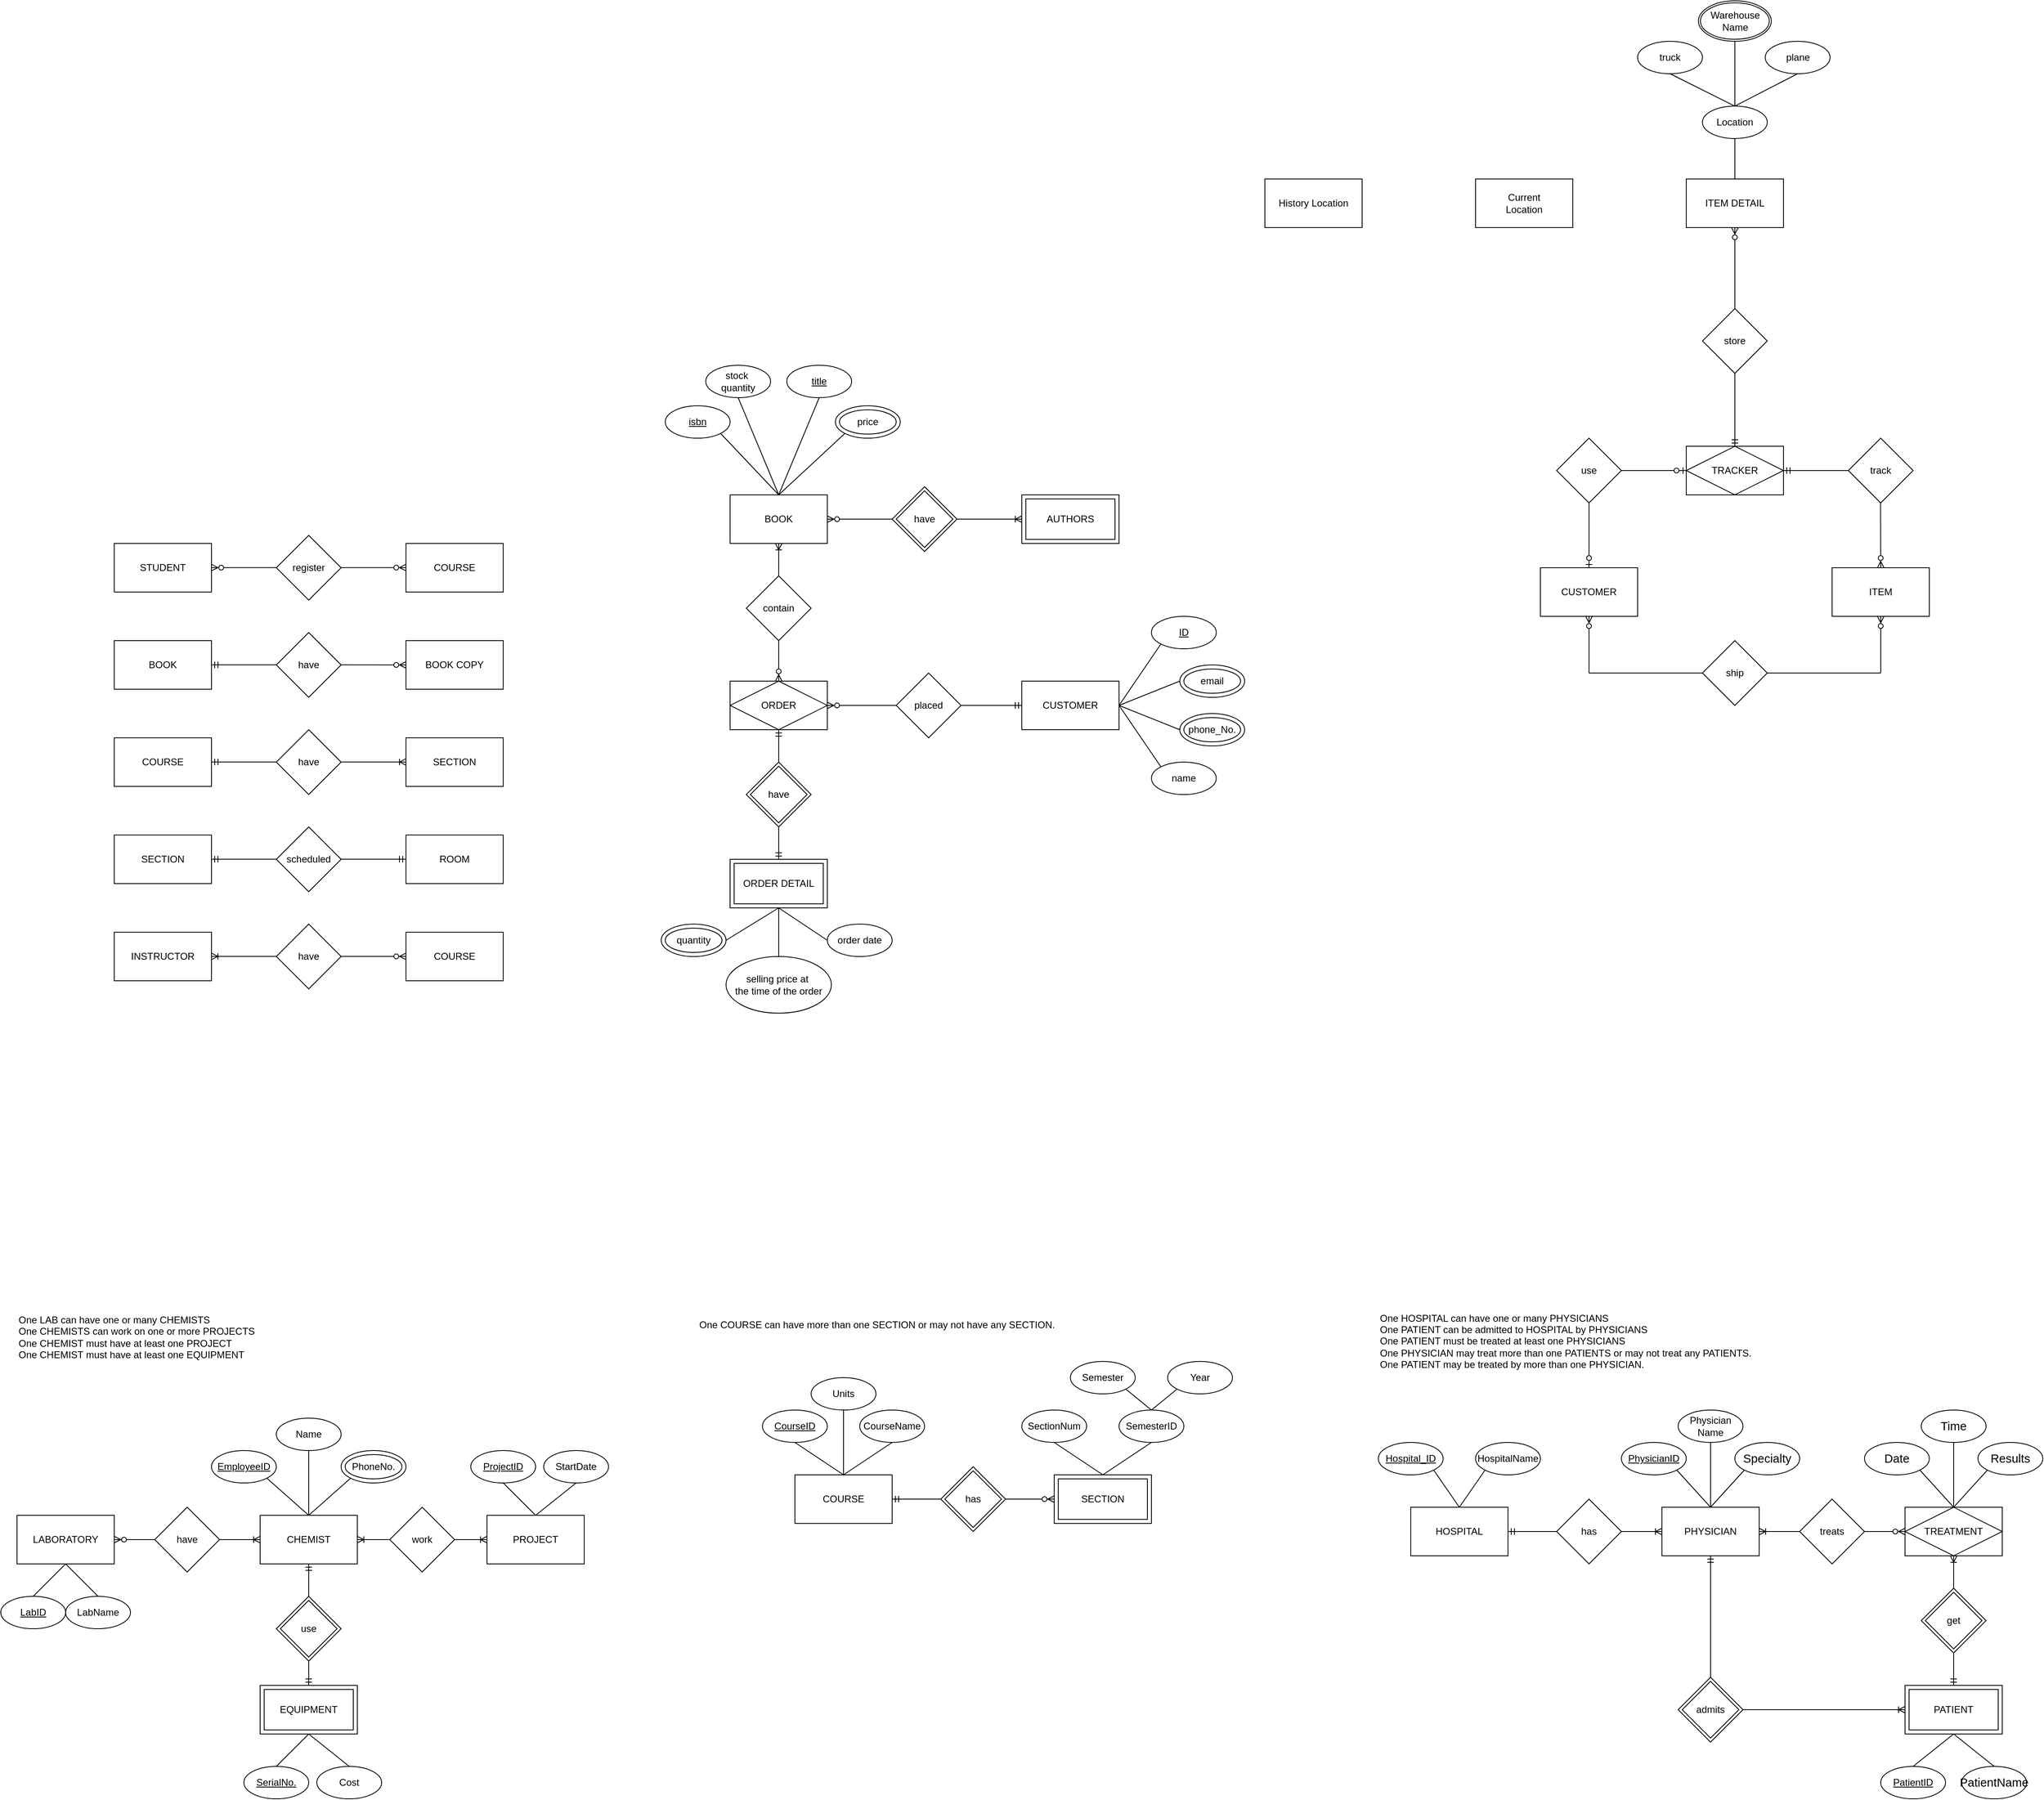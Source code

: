 <mxfile version="28.0.7">
  <diagram name="Page-1" id="SAX3QMWb-zu-lCDHHCRd">
    <mxGraphModel dx="1176" dy="1755" grid="1" gridSize="10" guides="1" tooltips="1" connect="1" arrows="1" fold="1" page="1" pageScale="1" pageWidth="850" pageHeight="1100" math="0" shadow="0">
      <root>
        <mxCell id="0" />
        <mxCell id="1" parent="0" />
        <mxCell id="7tp3j4QF68E535isIezD-1" value="COURSE" style="rounded=0;whiteSpace=wrap;html=1;" parent="1" vertex="1">
          <mxGeometry x="520" y="170" width="120" height="60" as="geometry" />
        </mxCell>
        <mxCell id="7tp3j4QF68E535isIezD-2" value="STUDENT" style="rounded=0;whiteSpace=wrap;html=1;" parent="1" vertex="1">
          <mxGeometry x="160" y="170" width="120" height="60" as="geometry" />
        </mxCell>
        <mxCell id="7tp3j4QF68E535isIezD-4" value="register" style="rhombus;whiteSpace=wrap;html=1;" parent="1" vertex="1">
          <mxGeometry x="360" y="160" width="80" height="80" as="geometry" />
        </mxCell>
        <mxCell id="7tp3j4QF68E535isIezD-5" value="" style="endArrow=ERzeroToMany;html=1;rounded=0;exitX=1;exitY=0.5;exitDx=0;exitDy=0;endFill=0;" parent="1" edge="1">
          <mxGeometry width="50" height="50" relative="1" as="geometry">
            <mxPoint x="440" y="199.83" as="sourcePoint" />
            <mxPoint x="520" y="199.83" as="targetPoint" />
          </mxGeometry>
        </mxCell>
        <mxCell id="7tp3j4QF68E535isIezD-6" value="" style="endArrow=none;html=1;rounded=0;exitX=1;exitY=0.5;exitDx=0;exitDy=0;startArrow=ERzeroToMany;startFill=0;" parent="1" edge="1">
          <mxGeometry width="50" height="50" relative="1" as="geometry">
            <mxPoint x="280" y="199.86" as="sourcePoint" />
            <mxPoint x="360" y="199.86" as="targetPoint" />
          </mxGeometry>
        </mxCell>
        <mxCell id="7tp3j4QF68E535isIezD-10" value="BOOK COPY" style="rounded=0;whiteSpace=wrap;html=1;" parent="1" vertex="1">
          <mxGeometry x="520" y="290" width="120" height="60" as="geometry" />
        </mxCell>
        <mxCell id="7tp3j4QF68E535isIezD-11" value="BOOK" style="rounded=0;whiteSpace=wrap;html=1;" parent="1" vertex="1">
          <mxGeometry x="160" y="290" width="120" height="60" as="geometry" />
        </mxCell>
        <mxCell id="7tp3j4QF68E535isIezD-12" value="have" style="rhombus;whiteSpace=wrap;html=1;" parent="1" vertex="1">
          <mxGeometry x="360" y="280" width="80" height="80" as="geometry" />
        </mxCell>
        <mxCell id="7tp3j4QF68E535isIezD-13" value="" style="endArrow=ERzeroToMany;html=1;rounded=0;exitX=1;exitY=0.5;exitDx=0;exitDy=0;endFill=0;" parent="1" edge="1">
          <mxGeometry width="50" height="50" relative="1" as="geometry">
            <mxPoint x="440" y="319.83" as="sourcePoint" />
            <mxPoint x="520" y="320" as="targetPoint" />
          </mxGeometry>
        </mxCell>
        <mxCell id="7tp3j4QF68E535isIezD-14" value="" style="endArrow=none;html=1;rounded=0;exitX=1;exitY=0.5;exitDx=0;exitDy=0;startArrow=ERmandOne;startFill=0;" parent="1" edge="1">
          <mxGeometry width="50" height="50" relative="1" as="geometry">
            <mxPoint x="280" y="319.86" as="sourcePoint" />
            <mxPoint x="360" y="319.86" as="targetPoint" />
          </mxGeometry>
        </mxCell>
        <mxCell id="7tp3j4QF68E535isIezD-22" value="SECTION" style="rounded=0;whiteSpace=wrap;html=1;" parent="1" vertex="1">
          <mxGeometry x="520" y="410" width="120" height="60" as="geometry" />
        </mxCell>
        <mxCell id="7tp3j4QF68E535isIezD-23" value="COURSE" style="rounded=0;whiteSpace=wrap;html=1;" parent="1" vertex="1">
          <mxGeometry x="160" y="410" width="120" height="60" as="geometry" />
        </mxCell>
        <mxCell id="7tp3j4QF68E535isIezD-24" value="have" style="rhombus;whiteSpace=wrap;html=1;" parent="1" vertex="1">
          <mxGeometry x="360" y="400" width="80" height="80" as="geometry" />
        </mxCell>
        <mxCell id="7tp3j4QF68E535isIezD-25" value="" style="endArrow=ERoneToMany;html=1;rounded=0;exitX=1;exitY=0.5;exitDx=0;exitDy=0;endFill=0;" parent="1" edge="1">
          <mxGeometry width="50" height="50" relative="1" as="geometry">
            <mxPoint x="440" y="439.83" as="sourcePoint" />
            <mxPoint x="520" y="439.83" as="targetPoint" />
          </mxGeometry>
        </mxCell>
        <mxCell id="7tp3j4QF68E535isIezD-26" value="" style="endArrow=none;html=1;rounded=0;exitX=1;exitY=0.5;exitDx=0;exitDy=0;startArrow=ERmandOne;startFill=0;" parent="1" edge="1">
          <mxGeometry width="50" height="50" relative="1" as="geometry">
            <mxPoint x="280" y="439.86" as="sourcePoint" />
            <mxPoint x="360" y="439.86" as="targetPoint" />
          </mxGeometry>
        </mxCell>
        <mxCell id="7tp3j4QF68E535isIezD-32" value="ROOM" style="rounded=0;whiteSpace=wrap;html=1;" parent="1" vertex="1">
          <mxGeometry x="520" y="530" width="120" height="60" as="geometry" />
        </mxCell>
        <mxCell id="7tp3j4QF68E535isIezD-33" value="SECTION" style="rounded=0;whiteSpace=wrap;html=1;" parent="1" vertex="1">
          <mxGeometry x="160" y="530" width="120" height="60" as="geometry" />
        </mxCell>
        <mxCell id="7tp3j4QF68E535isIezD-34" value="scheduled" style="rhombus;whiteSpace=wrap;html=1;" parent="1" vertex="1">
          <mxGeometry x="360" y="520" width="80" height="80" as="geometry" />
        </mxCell>
        <mxCell id="7tp3j4QF68E535isIezD-35" value="" style="endArrow=ERmandOne;html=1;rounded=0;exitX=1;exitY=0.5;exitDx=0;exitDy=0;endFill=0;" parent="1" edge="1">
          <mxGeometry width="50" height="50" relative="1" as="geometry">
            <mxPoint x="440" y="559.83" as="sourcePoint" />
            <mxPoint x="520" y="559.83" as="targetPoint" />
          </mxGeometry>
        </mxCell>
        <mxCell id="7tp3j4QF68E535isIezD-36" value="" style="endArrow=none;html=1;rounded=0;exitX=1;exitY=0.5;exitDx=0;exitDy=0;startArrow=ERmandOne;startFill=0;" parent="1" edge="1">
          <mxGeometry width="50" height="50" relative="1" as="geometry">
            <mxPoint x="280" y="559.86" as="sourcePoint" />
            <mxPoint x="360" y="559.86" as="targetPoint" />
          </mxGeometry>
        </mxCell>
        <mxCell id="7tp3j4QF68E535isIezD-37" value="COURSE" style="rounded=0;whiteSpace=wrap;html=1;" parent="1" vertex="1">
          <mxGeometry x="520" y="650" width="120" height="60" as="geometry" />
        </mxCell>
        <mxCell id="7tp3j4QF68E535isIezD-38" value="INSTRUCTOR" style="rounded=0;whiteSpace=wrap;html=1;" parent="1" vertex="1">
          <mxGeometry x="160" y="650" width="120" height="60" as="geometry" />
        </mxCell>
        <mxCell id="7tp3j4QF68E535isIezD-39" value="have" style="rhombus;whiteSpace=wrap;html=1;" parent="1" vertex="1">
          <mxGeometry x="360" y="640" width="80" height="80" as="geometry" />
        </mxCell>
        <mxCell id="7tp3j4QF68E535isIezD-40" value="" style="endArrow=ERzeroToMany;html=1;rounded=0;exitX=1;exitY=0.5;exitDx=0;exitDy=0;endFill=0;" parent="1" edge="1">
          <mxGeometry width="50" height="50" relative="1" as="geometry">
            <mxPoint x="440" y="679.83" as="sourcePoint" />
            <mxPoint x="520" y="679.83" as="targetPoint" />
          </mxGeometry>
        </mxCell>
        <mxCell id="7tp3j4QF68E535isIezD-41" value="" style="endArrow=none;html=1;rounded=0;exitX=1;exitY=0.5;exitDx=0;exitDy=0;startArrow=ERoneToMany;startFill=0;" parent="1" edge="1">
          <mxGeometry width="50" height="50" relative="1" as="geometry">
            <mxPoint x="280" y="679.86" as="sourcePoint" />
            <mxPoint x="360" y="679.86" as="targetPoint" />
          </mxGeometry>
        </mxCell>
        <mxCell id="nEEwgD9YWX4Y2Av0-MTW-1" value="" style="rounded=0;whiteSpace=wrap;html=1;" parent="1" vertex="1">
          <mxGeometry x="1280" y="110" width="120" height="60" as="geometry" />
        </mxCell>
        <mxCell id="nEEwgD9YWX4Y2Av0-MTW-2" value="BOOK" style="rounded=0;whiteSpace=wrap;html=1;" parent="1" vertex="1">
          <mxGeometry x="920" y="110" width="120" height="60" as="geometry" />
        </mxCell>
        <mxCell id="nEEwgD9YWX4Y2Av0-MTW-4" value="" style="endArrow=ERoneToMany;html=1;rounded=0;endFill=0;entryX=0;entryY=0.5;entryDx=0;entryDy=0;" parent="1" target="nEEwgD9YWX4Y2Av0-MTW-1" edge="1">
          <mxGeometry width="50" height="50" relative="1" as="geometry">
            <mxPoint x="1200" y="140" as="sourcePoint" />
            <mxPoint x="1230" y="160" as="targetPoint" />
          </mxGeometry>
        </mxCell>
        <mxCell id="nEEwgD9YWX4Y2Av0-MTW-5" value="" style="endArrow=none;html=1;rounded=0;exitX=1;exitY=0.5;exitDx=0;exitDy=0;startArrow=ERzeroToMany;startFill=0;entryX=0;entryY=0.5;entryDx=0;entryDy=0;" parent="1" source="nEEwgD9YWX4Y2Av0-MTW-2" target="nEEwgD9YWX4Y2Av0-MTW-11" edge="1">
          <mxGeometry width="50" height="50" relative="1" as="geometry">
            <mxPoint x="1010" y="139.8" as="sourcePoint" />
            <mxPoint x="1080" y="140" as="targetPoint" />
          </mxGeometry>
        </mxCell>
        <mxCell id="nEEwgD9YWX4Y2Av0-MTW-6" value="" style="ellipse;whiteSpace=wrap;html=1;" parent="1" vertex="1">
          <mxGeometry x="1050" width="80" height="40" as="geometry" />
        </mxCell>
        <mxCell id="nEEwgD9YWX4Y2Av0-MTW-9" value="" style="rounded=0;whiteSpace=wrap;html=1;" parent="1" vertex="1">
          <mxGeometry x="920" y="340" width="120" height="60" as="geometry" />
        </mxCell>
        <mxCell id="nEEwgD9YWX4Y2Av0-MTW-10" value="CUSTOMER" style="rounded=0;whiteSpace=wrap;html=1;" parent="1" vertex="1">
          <mxGeometry x="1280" y="340" width="120" height="60" as="geometry" />
        </mxCell>
        <mxCell id="nEEwgD9YWX4Y2Av0-MTW-11" value="" style="rhombus;whiteSpace=wrap;html=1;" parent="1" vertex="1">
          <mxGeometry x="1120" y="100" width="80" height="80" as="geometry" />
        </mxCell>
        <mxCell id="nEEwgD9YWX4Y2Av0-MTW-12" value="price" style="ellipse;whiteSpace=wrap;html=1;" parent="1" vertex="1">
          <mxGeometry x="1055" y="5" width="70" height="30" as="geometry" />
        </mxCell>
        <mxCell id="nEEwgD9YWX4Y2Av0-MTW-14" value="stock&amp;nbsp;&lt;div&gt;quantity&lt;/div&gt;" style="ellipse;whiteSpace=wrap;html=1;" parent="1" vertex="1">
          <mxGeometry x="890" y="-50" width="80" height="40" as="geometry" />
        </mxCell>
        <mxCell id="nEEwgD9YWX4Y2Av0-MTW-15" value="placed" style="rhombus;whiteSpace=wrap;html=1;" parent="1" vertex="1">
          <mxGeometry x="1125" y="330" width="80" height="80" as="geometry" />
        </mxCell>
        <mxCell id="nEEwgD9YWX4Y2Av0-MTW-16" value="contain" style="rhombus;whiteSpace=wrap;html=1;" parent="1" vertex="1">
          <mxGeometry x="940" y="210" width="80" height="80" as="geometry" />
        </mxCell>
        <mxCell id="nEEwgD9YWX4Y2Av0-MTW-17" value="" style="endArrow=none;html=1;rounded=0;exitX=1;exitY=0.5;exitDx=0;exitDy=0;startArrow=ERzeroToMany;startFill=0;entryX=0;entryY=0.5;entryDx=0;entryDy=0;" parent="1" source="nEEwgD9YWX4Y2Av0-MTW-9" target="nEEwgD9YWX4Y2Av0-MTW-15" edge="1">
          <mxGeometry width="50" height="50" relative="1" as="geometry">
            <mxPoint x="900" y="439.76" as="sourcePoint" />
            <mxPoint x="1120" y="400" as="targetPoint" />
          </mxGeometry>
        </mxCell>
        <mxCell id="nEEwgD9YWX4Y2Av0-MTW-18" value="" style="endArrow=none;html=1;rounded=0;exitX=0;exitY=0.5;exitDx=0;exitDy=0;startArrow=ERmandOne;startFill=0;entryX=1;entryY=0.5;entryDx=0;entryDy=0;" parent="1" source="nEEwgD9YWX4Y2Av0-MTW-10" target="nEEwgD9YWX4Y2Av0-MTW-15" edge="1">
          <mxGeometry width="50" height="50" relative="1" as="geometry">
            <mxPoint x="1040" y="500" as="sourcePoint" />
            <mxPoint x="1040" y="550" as="targetPoint" />
          </mxGeometry>
        </mxCell>
        <mxCell id="nEEwgD9YWX4Y2Av0-MTW-19" value="" style="endArrow=none;html=1;rounded=0;exitX=0.5;exitY=1;exitDx=0;exitDy=0;startArrow=ERoneToMany;startFill=0;entryX=0.5;entryY=0;entryDx=0;entryDy=0;" parent="1" source="nEEwgD9YWX4Y2Av0-MTW-2" target="nEEwgD9YWX4Y2Av0-MTW-16" edge="1">
          <mxGeometry width="50" height="50" relative="1" as="geometry">
            <mxPoint x="1039.52" y="175" as="sourcePoint" />
            <mxPoint x="1039.52" y="225" as="targetPoint" />
          </mxGeometry>
        </mxCell>
        <mxCell id="nEEwgD9YWX4Y2Av0-MTW-20" value="&lt;u&gt;ID&lt;/u&gt;" style="ellipse;whiteSpace=wrap;html=1;" parent="1" vertex="1">
          <mxGeometry x="1440" y="260" width="80" height="40" as="geometry" />
        </mxCell>
        <mxCell id="nEEwgD9YWX4Y2Av0-MTW-21" value="" style="endArrow=none;html=1;rounded=0;exitX=0.5;exitY=0;exitDx=0;exitDy=0;startArrow=ERzeroToMany;startFill=0;entryX=0.5;entryY=1;entryDx=0;entryDy=0;" parent="1" source="nEEwgD9YWX4Y2Av0-MTW-9" target="nEEwgD9YWX4Y2Av0-MTW-16" edge="1">
          <mxGeometry width="50" height="50" relative="1" as="geometry">
            <mxPoint x="1050" y="210" as="sourcePoint" />
            <mxPoint x="1050" y="250" as="targetPoint" />
          </mxGeometry>
        </mxCell>
        <mxCell id="nEEwgD9YWX4Y2Av0-MTW-22" value="&lt;u&gt;isbn&lt;/u&gt;" style="ellipse;whiteSpace=wrap;html=1;" parent="1" vertex="1">
          <mxGeometry x="840" width="80" height="40" as="geometry" />
        </mxCell>
        <mxCell id="nEEwgD9YWX4Y2Av0-MTW-23" value="&lt;u&gt;title&lt;/u&gt;" style="ellipse;whiteSpace=wrap;html=1;" parent="1" vertex="1">
          <mxGeometry x="990" y="-50" width="80" height="40" as="geometry" />
        </mxCell>
        <mxCell id="nEEwgD9YWX4Y2Av0-MTW-24" value="" style="endArrow=none;html=1;rounded=0;entryX=0;entryY=1;entryDx=0;entryDy=0;exitX=0.5;exitY=0;exitDx=0;exitDy=0;" parent="1" source="nEEwgD9YWX4Y2Av0-MTW-2" target="nEEwgD9YWX4Y2Av0-MTW-6" edge="1">
          <mxGeometry width="50" height="50" relative="1" as="geometry">
            <mxPoint x="960" y="90" as="sourcePoint" />
            <mxPoint x="1010" y="40" as="targetPoint" />
          </mxGeometry>
        </mxCell>
        <mxCell id="nEEwgD9YWX4Y2Av0-MTW-25" value="" style="endArrow=none;html=1;rounded=0;entryX=0.5;entryY=1;entryDx=0;entryDy=0;exitX=0.5;exitY=0;exitDx=0;exitDy=0;" parent="1" source="nEEwgD9YWX4Y2Av0-MTW-2" target="nEEwgD9YWX4Y2Av0-MTW-23" edge="1">
          <mxGeometry width="50" height="50" relative="1" as="geometry">
            <mxPoint x="1030" y="136" as="sourcePoint" />
            <mxPoint x="1112" y="60" as="targetPoint" />
          </mxGeometry>
        </mxCell>
        <mxCell id="nEEwgD9YWX4Y2Av0-MTW-26" value="" style="endArrow=none;html=1;rounded=0;entryX=0.5;entryY=1;entryDx=0;entryDy=0;exitX=0.5;exitY=0;exitDx=0;exitDy=0;" parent="1" source="nEEwgD9YWX4Y2Av0-MTW-2" target="nEEwgD9YWX4Y2Av0-MTW-14" edge="1">
          <mxGeometry width="50" height="50" relative="1" as="geometry">
            <mxPoint x="910" y="120" as="sourcePoint" />
            <mxPoint x="960" as="targetPoint" />
          </mxGeometry>
        </mxCell>
        <mxCell id="nEEwgD9YWX4Y2Av0-MTW-27" value="" style="endArrow=none;html=1;rounded=0;entryX=1;entryY=1;entryDx=0;entryDy=0;exitX=0.5;exitY=0;exitDx=0;exitDy=0;" parent="1" source="nEEwgD9YWX4Y2Av0-MTW-2" target="nEEwgD9YWX4Y2Av0-MTW-22" edge="1">
          <mxGeometry width="50" height="50" relative="1" as="geometry">
            <mxPoint x="830" y="170" as="sourcePoint" />
            <mxPoint x="880" y="50" as="targetPoint" />
          </mxGeometry>
        </mxCell>
        <mxCell id="nEEwgD9YWX4Y2Av0-MTW-28" value="name" style="ellipse;whiteSpace=wrap;html=1;" parent="1" vertex="1">
          <mxGeometry x="1440" y="440" width="80" height="40" as="geometry" />
        </mxCell>
        <mxCell id="nEEwgD9YWX4Y2Av0-MTW-29" value="" style="ellipse;whiteSpace=wrap;html=1;" parent="1" vertex="1">
          <mxGeometry x="1475" y="320" width="80" height="40" as="geometry" />
        </mxCell>
        <mxCell id="nEEwgD9YWX4Y2Av0-MTW-32" value="" style="ellipse;whiteSpace=wrap;html=1;" parent="1" vertex="1">
          <mxGeometry x="1475" y="380" width="80" height="40" as="geometry" />
        </mxCell>
        <mxCell id="nEEwgD9YWX4Y2Av0-MTW-30" value="phone_No." style="ellipse;whiteSpace=wrap;html=1;" parent="1" vertex="1">
          <mxGeometry x="1480" y="385" width="70" height="30" as="geometry" />
        </mxCell>
        <mxCell id="nEEwgD9YWX4Y2Av0-MTW-31" value="ORDER" style="rhombus;whiteSpace=wrap;html=1;" parent="1" vertex="1">
          <mxGeometry x="920" y="340" width="120" height="60" as="geometry" />
        </mxCell>
        <mxCell id="nEEwgD9YWX4Y2Av0-MTW-33" value="AUTHORS" style="rounded=0;whiteSpace=wrap;html=1;" parent="1" vertex="1">
          <mxGeometry x="1285" y="115" width="110" height="50" as="geometry" />
        </mxCell>
        <mxCell id="nEEwgD9YWX4Y2Av0-MTW-34" value="" style="endArrow=none;html=1;rounded=0;entryX=0;entryY=1;entryDx=0;entryDy=0;exitX=1;exitY=0.5;exitDx=0;exitDy=0;" parent="1" source="nEEwgD9YWX4Y2Av0-MTW-10" target="nEEwgD9YWX4Y2Av0-MTW-20" edge="1">
          <mxGeometry width="50" height="50" relative="1" as="geometry">
            <mxPoint x="1310" y="310" as="sourcePoint" />
            <mxPoint x="1360" y="260" as="targetPoint" />
          </mxGeometry>
        </mxCell>
        <mxCell id="nEEwgD9YWX4Y2Av0-MTW-35" value="" style="endArrow=none;html=1;rounded=0;entryX=1;entryY=0.5;entryDx=0;entryDy=0;exitX=0;exitY=0;exitDx=0;exitDy=0;" parent="1" source="nEEwgD9YWX4Y2Av0-MTW-28" target="nEEwgD9YWX4Y2Av0-MTW-10" edge="1">
          <mxGeometry width="50" height="50" relative="1" as="geometry">
            <mxPoint x="1440" y="436" as="sourcePoint" />
            <mxPoint x="1492" y="360" as="targetPoint" />
          </mxGeometry>
        </mxCell>
        <mxCell id="nEEwgD9YWX4Y2Av0-MTW-36" value="" style="endArrow=none;html=1;rounded=0;entryX=1;entryY=0.5;entryDx=0;entryDy=0;exitX=0;exitY=0.5;exitDx=0;exitDy=0;" parent="1" source="nEEwgD9YWX4Y2Av0-MTW-32" target="nEEwgD9YWX4Y2Av0-MTW-10" edge="1">
          <mxGeometry width="50" height="50" relative="1" as="geometry">
            <mxPoint x="1475" y="440" as="sourcePoint" />
            <mxPoint x="1423" y="364" as="targetPoint" />
          </mxGeometry>
        </mxCell>
        <mxCell id="nEEwgD9YWX4Y2Av0-MTW-37" value="" style="endArrow=none;html=1;rounded=0;entryX=1;entryY=0.5;entryDx=0;entryDy=0;exitX=0;exitY=0.5;exitDx=0;exitDy=0;" parent="1" source="nEEwgD9YWX4Y2Av0-MTW-29" target="nEEwgD9YWX4Y2Av0-MTW-10" edge="1">
          <mxGeometry width="50" height="50" relative="1" as="geometry">
            <mxPoint x="1485" y="385" as="sourcePoint" />
            <mxPoint x="1410" y="355" as="targetPoint" />
          </mxGeometry>
        </mxCell>
        <mxCell id="nEEwgD9YWX4Y2Av0-MTW-38" value="have" style="rhombus;whiteSpace=wrap;html=1;" parent="1" vertex="1">
          <mxGeometry x="1125" y="105" width="70" height="70" as="geometry" />
        </mxCell>
        <mxCell id="nEEwgD9YWX4Y2Av0-MTW-39" value="order date" style="ellipse;whiteSpace=wrap;html=1;" parent="1" vertex="1">
          <mxGeometry x="1040" y="640" width="80" height="40" as="geometry" />
        </mxCell>
        <mxCell id="nEEwgD9YWX4Y2Av0-MTW-40" value="selling price at&amp;nbsp;&lt;div&gt;the time of the order&lt;/div&gt;" style="ellipse;whiteSpace=wrap;html=1;" parent="1" vertex="1">
          <mxGeometry x="915" y="680" width="130" height="70" as="geometry" />
        </mxCell>
        <mxCell id="nEEwgD9YWX4Y2Av0-MTW-41" value="" style="ellipse;whiteSpace=wrap;html=1;" parent="1" vertex="1">
          <mxGeometry x="835" y="640" width="80" height="40" as="geometry" />
        </mxCell>
        <mxCell id="nEEwgD9YWX4Y2Av0-MTW-42" value="" style="endArrow=none;html=1;rounded=0;entryX=0;entryY=0.5;entryDx=0;entryDy=0;exitX=0.5;exitY=1;exitDx=0;exitDy=0;" parent="1" source="nEEwgD9YWX4Y2Av0-MTW-47" target="nEEwgD9YWX4Y2Av0-MTW-39" edge="1">
          <mxGeometry width="50" height="50" relative="1" as="geometry">
            <mxPoint x="890" y="340" as="sourcePoint" />
            <mxPoint x="970" y="130" as="targetPoint" />
          </mxGeometry>
        </mxCell>
        <mxCell id="nEEwgD9YWX4Y2Av0-MTW-43" value="" style="endArrow=none;html=1;rounded=0;exitX=1;exitY=0.5;exitDx=0;exitDy=0;entryX=0.5;entryY=1;entryDx=0;entryDy=0;" parent="1" source="nEEwgD9YWX4Y2Av0-MTW-41" target="nEEwgD9YWX4Y2Av0-MTW-47" edge="1">
          <mxGeometry width="50" height="50" relative="1" as="geometry">
            <mxPoint x="990" y="490" as="sourcePoint" />
            <mxPoint x="900" y="480" as="targetPoint" />
          </mxGeometry>
        </mxCell>
        <mxCell id="nEEwgD9YWX4Y2Av0-MTW-44" value="" style="endArrow=none;html=1;rounded=0;exitX=0.5;exitY=0;exitDx=0;exitDy=0;entryX=0.5;entryY=1;entryDx=0;entryDy=0;" parent="1" source="nEEwgD9YWX4Y2Av0-MTW-40" target="nEEwgD9YWX4Y2Av0-MTW-47" edge="1">
          <mxGeometry width="50" height="50" relative="1" as="geometry">
            <mxPoint x="1020" y="540" as="sourcePoint" />
            <mxPoint x="900" y="410" as="targetPoint" />
          </mxGeometry>
        </mxCell>
        <mxCell id="nEEwgD9YWX4Y2Av0-MTW-46" value="email" style="ellipse;whiteSpace=wrap;html=1;" parent="1" vertex="1">
          <mxGeometry x="1480" y="325" width="70" height="30" as="geometry" />
        </mxCell>
        <mxCell id="nEEwgD9YWX4Y2Av0-MTW-47" value="" style="rounded=0;whiteSpace=wrap;html=1;" parent="1" vertex="1">
          <mxGeometry x="920" y="560" width="120" height="60" as="geometry" />
        </mxCell>
        <mxCell id="nEEwgD9YWX4Y2Av0-MTW-49" value="ORDER DETAIL" style="rounded=0;whiteSpace=wrap;html=1;" parent="1" vertex="1">
          <mxGeometry x="925" y="565" width="110" height="50" as="geometry" />
        </mxCell>
        <mxCell id="nEEwgD9YWX4Y2Av0-MTW-50" value="" style="rhombus;whiteSpace=wrap;html=1;" parent="1" vertex="1">
          <mxGeometry x="940" y="440" width="80" height="80" as="geometry" />
        </mxCell>
        <mxCell id="nEEwgD9YWX4Y2Av0-MTW-51" value="have" style="rhombus;whiteSpace=wrap;html=1;" parent="1" vertex="1">
          <mxGeometry x="945" y="445" width="70" height="70" as="geometry" />
        </mxCell>
        <mxCell id="nEEwgD9YWX4Y2Av0-MTW-52" value="quantity" style="ellipse;whiteSpace=wrap;html=1;" parent="1" vertex="1">
          <mxGeometry x="840" y="645" width="70" height="30" as="geometry" />
        </mxCell>
        <mxCell id="nEEwgD9YWX4Y2Av0-MTW-53" value="" style="endArrow=ERmandOne;html=1;rounded=0;exitX=0.5;exitY=0;exitDx=0;exitDy=0;startArrow=none;startFill=0;entryX=0.5;entryY=1;entryDx=0;entryDy=0;endFill=0;" parent="1" source="nEEwgD9YWX4Y2Av0-MTW-50" target="nEEwgD9YWX4Y2Av0-MTW-31" edge="1">
          <mxGeometry width="50" height="50" relative="1" as="geometry">
            <mxPoint x="1047.5" y="500" as="sourcePoint" />
            <mxPoint x="1132.5" y="500" as="targetPoint" />
          </mxGeometry>
        </mxCell>
        <mxCell id="nEEwgD9YWX4Y2Av0-MTW-54" value="" style="endArrow=ERmandOne;html=1;rounded=0;exitX=0.5;exitY=1;exitDx=0;exitDy=0;startArrow=none;startFill=0;entryX=0.5;entryY=0;entryDx=0;entryDy=0;endFill=0;" parent="1" source="nEEwgD9YWX4Y2Av0-MTW-50" target="nEEwgD9YWX4Y2Av0-MTW-47" edge="1">
          <mxGeometry width="50" height="50" relative="1" as="geometry">
            <mxPoint x="1050" y="490" as="sourcePoint" />
            <mxPoint x="1050" y="450" as="targetPoint" />
          </mxGeometry>
        </mxCell>
        <mxCell id="nEEwgD9YWX4Y2Av0-MTW-55" value="CUSTOMER" style="rounded=0;whiteSpace=wrap;html=1;" parent="1" vertex="1">
          <mxGeometry x="1920" y="200" width="120" height="60" as="geometry" />
        </mxCell>
        <mxCell id="nEEwgD9YWX4Y2Av0-MTW-56" value="ITEM" style="rounded=0;whiteSpace=wrap;html=1;" parent="1" vertex="1">
          <mxGeometry x="2280" y="200" width="120" height="60" as="geometry" />
        </mxCell>
        <mxCell id="nEEwgD9YWX4Y2Av0-MTW-57" value="ship" style="rhombus;whiteSpace=wrap;html=1;" parent="1" vertex="1">
          <mxGeometry x="2120" y="290" width="80" height="80" as="geometry" />
        </mxCell>
        <mxCell id="nEEwgD9YWX4Y2Av0-MTW-59" value="" style="rounded=0;whiteSpace=wrap;html=1;" parent="1" vertex="1">
          <mxGeometry x="2100" y="50" width="120" height="60" as="geometry" />
        </mxCell>
        <mxCell id="nEEwgD9YWX4Y2Av0-MTW-61" value="" style="endArrow=none;html=1;rounded=0;exitX=0.5;exitY=0;exitDx=0;exitDy=0;startArrow=ERzeroToOne;startFill=0;" parent="1" source="nEEwgD9YWX4Y2Av0-MTW-55" edge="1">
          <mxGeometry width="50" height="50" relative="1" as="geometry">
            <mxPoint x="1970" y="180" as="sourcePoint" />
            <mxPoint x="1980" y="120" as="targetPoint" />
          </mxGeometry>
        </mxCell>
        <mxCell id="nEEwgD9YWX4Y2Av0-MTW-62" value="" style="endArrow=ERzeroToMany;html=1;rounded=0;entryX=0.5;entryY=1;entryDx=0;entryDy=0;endFill=0;" parent="1" target="nEEwgD9YWX4Y2Av0-MTW-55" edge="1">
          <mxGeometry width="50" height="50" relative="1" as="geometry">
            <mxPoint x="1980" y="330" as="sourcePoint" />
            <mxPoint x="1979.76" y="275" as="targetPoint" />
          </mxGeometry>
        </mxCell>
        <mxCell id="nEEwgD9YWX4Y2Av0-MTW-63" value="" style="endArrow=none;html=1;rounded=0;exitX=0.5;exitY=0;exitDx=0;exitDy=0;startArrow=ERzeroToMany;startFill=0;" parent="1" source="nEEwgD9YWX4Y2Av0-MTW-56" edge="1">
          <mxGeometry width="50" height="50" relative="1" as="geometry">
            <mxPoint x="2350" y="190" as="sourcePoint" />
            <mxPoint x="2339.76" y="120" as="targetPoint" />
          </mxGeometry>
        </mxCell>
        <mxCell id="nEEwgD9YWX4Y2Av0-MTW-64" value="" style="endArrow=ERzeroToMany;html=1;rounded=0;entryX=0.5;entryY=1;entryDx=0;entryDy=0;startArrow=none;startFill=0;endFill=0;" parent="1" target="nEEwgD9YWX4Y2Av0-MTW-56" edge="1">
          <mxGeometry width="50" height="50" relative="1" as="geometry">
            <mxPoint x="2340" y="330" as="sourcePoint" />
            <mxPoint x="2339.76" y="280" as="targetPoint" />
          </mxGeometry>
        </mxCell>
        <mxCell id="nEEwgD9YWX4Y2Av0-MTW-67" value="" style="endArrow=none;html=1;rounded=0;exitX=0;exitY=0.5;exitDx=0;exitDy=0;" parent="1" edge="1">
          <mxGeometry width="50" height="50" relative="1" as="geometry">
            <mxPoint x="2120" y="330" as="sourcePoint" />
            <mxPoint x="1980" y="330" as="targetPoint" />
          </mxGeometry>
        </mxCell>
        <mxCell id="nEEwgD9YWX4Y2Av0-MTW-68" value="" style="endArrow=none;html=1;rounded=0;exitX=0;exitY=0.5;exitDx=0;exitDy=0;" parent="1" edge="1">
          <mxGeometry width="50" height="50" relative="1" as="geometry">
            <mxPoint x="2340" y="330" as="sourcePoint" />
            <mxPoint x="2200" y="330" as="targetPoint" />
          </mxGeometry>
        </mxCell>
        <mxCell id="nEEwgD9YWX4Y2Av0-MTW-69" value="use" style="rhombus;whiteSpace=wrap;html=1;" parent="1" vertex="1">
          <mxGeometry x="1940" y="40" width="80" height="80" as="geometry" />
        </mxCell>
        <mxCell id="nEEwgD9YWX4Y2Av0-MTW-70" value="track" style="rhombus;whiteSpace=wrap;html=1;" parent="1" vertex="1">
          <mxGeometry x="2300" y="40" width="80" height="80" as="geometry" />
        </mxCell>
        <mxCell id="nEEwgD9YWX4Y2Av0-MTW-71" value="" style="endArrow=ERzeroToOne;html=1;rounded=0;exitX=1;exitY=0.5;exitDx=0;exitDy=0;endFill=0;entryX=0;entryY=0.5;entryDx=0;entryDy=0;" parent="1" source="nEEwgD9YWX4Y2Av0-MTW-69" target="nEEwgD9YWX4Y2Av0-MTW-59" edge="1">
          <mxGeometry width="50" height="50" relative="1" as="geometry">
            <mxPoint x="2100" y="220" as="sourcePoint" />
            <mxPoint x="2060" y="110" as="targetPoint" />
          </mxGeometry>
        </mxCell>
        <mxCell id="nEEwgD9YWX4Y2Av0-MTW-72" value="" style="endArrow=none;html=1;rounded=0;exitX=1;exitY=0.5;exitDx=0;exitDy=0;entryX=0;entryY=0.5;entryDx=0;entryDy=0;startArrow=ERmandOne;startFill=0;" parent="1" source="nEEwgD9YWX4Y2Av0-MTW-59" target="nEEwgD9YWX4Y2Av0-MTW-70" edge="1">
          <mxGeometry width="50" height="50" relative="1" as="geometry">
            <mxPoint x="2300" y="110" as="sourcePoint" />
            <mxPoint x="2220" y="110" as="targetPoint" />
          </mxGeometry>
        </mxCell>
        <mxCell id="nEEwgD9YWX4Y2Av0-MTW-73" value="TRACKER" style="rhombus;whiteSpace=wrap;html=1;" parent="1" vertex="1">
          <mxGeometry x="2100" y="50" width="120" height="60" as="geometry" />
        </mxCell>
        <mxCell id="nEEwgD9YWX4Y2Av0-MTW-74" value="ITEM DETAIL" style="rounded=0;whiteSpace=wrap;html=1;" parent="1" vertex="1">
          <mxGeometry x="2100" y="-280" width="120" height="60" as="geometry" />
        </mxCell>
        <mxCell id="nEEwgD9YWX4Y2Av0-MTW-76" value="store" style="rhombus;whiteSpace=wrap;html=1;" parent="1" vertex="1">
          <mxGeometry x="2120" y="-120" width="80" height="80" as="geometry" />
        </mxCell>
        <mxCell id="nEEwgD9YWX4Y2Av0-MTW-77" value="" style="endArrow=ERmandOne;html=1;rounded=0;exitX=0.5;exitY=1;exitDx=0;exitDy=0;entryX=0.5;entryY=0;entryDx=0;entryDy=0;startArrow=none;startFill=0;endFill=0;" parent="1" source="nEEwgD9YWX4Y2Av0-MTW-76" target="nEEwgD9YWX4Y2Av0-MTW-73" edge="1">
          <mxGeometry width="50" height="50" relative="1" as="geometry">
            <mxPoint x="2190" y="-30" as="sourcePoint" />
            <mxPoint x="2270" y="-30" as="targetPoint" />
          </mxGeometry>
        </mxCell>
        <mxCell id="nEEwgD9YWX4Y2Av0-MTW-78" value="" style="endArrow=none;html=1;rounded=0;exitX=0.5;exitY=1;exitDx=0;exitDy=0;entryX=0.5;entryY=0;entryDx=0;entryDy=0;startArrow=ERzeroToMany;startFill=0;endFill=0;" parent="1" source="nEEwgD9YWX4Y2Av0-MTW-74" target="nEEwgD9YWX4Y2Av0-MTW-76" edge="1">
          <mxGeometry width="50" height="50" relative="1" as="geometry">
            <mxPoint x="2270" y="-110" as="sourcePoint" />
            <mxPoint x="2270" y="-60" as="targetPoint" />
          </mxGeometry>
        </mxCell>
        <mxCell id="nEEwgD9YWX4Y2Av0-MTW-80" value="Location" style="ellipse;whiteSpace=wrap;html=1;" parent="1" vertex="1">
          <mxGeometry x="2120" y="-370" width="80" height="40" as="geometry" />
        </mxCell>
        <mxCell id="nEEwgD9YWX4Y2Av0-MTW-81" value="truck" style="ellipse;whiteSpace=wrap;html=1;" parent="1" vertex="1">
          <mxGeometry x="2040" y="-450" width="80" height="40" as="geometry" />
        </mxCell>
        <mxCell id="nEEwgD9YWX4Y2Av0-MTW-82" value="plane" style="ellipse;whiteSpace=wrap;html=1;" parent="1" vertex="1">
          <mxGeometry x="2197.5" y="-450" width="80" height="40" as="geometry" />
        </mxCell>
        <mxCell id="nEEwgD9YWX4Y2Av0-MTW-83" value="" style="ellipse;whiteSpace=wrap;html=1;" parent="1" vertex="1">
          <mxGeometry x="2115" y="-500" width="90" height="50" as="geometry" />
        </mxCell>
        <mxCell id="nEEwgD9YWX4Y2Av0-MTW-84" value="Warehouse&lt;div&gt;Name&lt;/div&gt;" style="ellipse;whiteSpace=wrap;html=1;" parent="1" vertex="1">
          <mxGeometry x="2117.5" y="-497.5" width="85" height="45" as="geometry" />
        </mxCell>
        <mxCell id="nEEwgD9YWX4Y2Av0-MTW-87" value="" style="endArrow=none;html=1;rounded=0;entryX=0.5;entryY=1;entryDx=0;entryDy=0;exitX=0.5;exitY=0;exitDx=0;exitDy=0;" parent="1" source="nEEwgD9YWX4Y2Av0-MTW-74" target="nEEwgD9YWX4Y2Av0-MTW-80" edge="1">
          <mxGeometry width="50" height="50" relative="1" as="geometry">
            <mxPoint x="2220" y="-270" as="sourcePoint" />
            <mxPoint x="2270" y="-320" as="targetPoint" />
          </mxGeometry>
        </mxCell>
        <mxCell id="nEEwgD9YWX4Y2Av0-MTW-88" value="" style="endArrow=none;html=1;rounded=0;entryX=0.5;entryY=1;entryDx=0;entryDy=0;exitX=0.5;exitY=0;exitDx=0;exitDy=0;" parent="1" source="nEEwgD9YWX4Y2Av0-MTW-80" target="nEEwgD9YWX4Y2Av0-MTW-81" edge="1">
          <mxGeometry width="50" height="50" relative="1" as="geometry">
            <mxPoint x="2050" y="-340" as="sourcePoint" />
            <mxPoint x="2050" y="-390" as="targetPoint" />
          </mxGeometry>
        </mxCell>
        <mxCell id="nEEwgD9YWX4Y2Av0-MTW-89" value="" style="endArrow=none;html=1;rounded=0;entryX=0.5;entryY=1;entryDx=0;entryDy=0;exitX=0.5;exitY=0;exitDx=0;exitDy=0;" parent="1" source="nEEwgD9YWX4Y2Av0-MTW-80" target="nEEwgD9YWX4Y2Av0-MTW-82" edge="1">
          <mxGeometry width="50" height="50" relative="1" as="geometry">
            <mxPoint x="2290" y="-340" as="sourcePoint" />
            <mxPoint x="2210" y="-380" as="targetPoint" />
          </mxGeometry>
        </mxCell>
        <mxCell id="nEEwgD9YWX4Y2Av0-MTW-90" value="" style="endArrow=none;html=1;rounded=0;entryX=0.5;entryY=1;entryDx=0;entryDy=0;exitX=0.5;exitY=0;exitDx=0;exitDy=0;" parent="1" source="nEEwgD9YWX4Y2Av0-MTW-80" target="nEEwgD9YWX4Y2Av0-MTW-83" edge="1">
          <mxGeometry width="50" height="50" relative="1" as="geometry">
            <mxPoint x="2250" y="-340" as="sourcePoint" />
            <mxPoint x="2328" y="-380" as="targetPoint" />
          </mxGeometry>
        </mxCell>
        <mxCell id="nEEwgD9YWX4Y2Av0-MTW-91" value="History Location" style="rounded=0;whiteSpace=wrap;html=1;" parent="1" vertex="1">
          <mxGeometry x="1580" y="-280" width="120" height="60" as="geometry" />
        </mxCell>
        <mxCell id="nEEwgD9YWX4Y2Av0-MTW-92" value="Current&lt;div&gt;Location&lt;/div&gt;" style="rounded=0;whiteSpace=wrap;html=1;" parent="1" vertex="1">
          <mxGeometry x="1840" y="-280" width="120" height="60" as="geometry" />
        </mxCell>
        <mxCell id="P0E_cOeHFz3GRKBg2NQs-1" value="LABORATORY" style="rounded=0;whiteSpace=wrap;html=1;" vertex="1" parent="1">
          <mxGeometry x="40" y="1370" width="120" height="60" as="geometry" />
        </mxCell>
        <mxCell id="P0E_cOeHFz3GRKBg2NQs-2" value="CHEMIST" style="rounded=0;whiteSpace=wrap;html=1;" vertex="1" parent="1">
          <mxGeometry x="340" y="1370" width="120" height="60" as="geometry" />
        </mxCell>
        <mxCell id="P0E_cOeHFz3GRKBg2NQs-3" value="&lt;span style=&quot;font-weight: normal;&quot;&gt;PROJECT&lt;/span&gt;" style="rounded=0;whiteSpace=wrap;html=1;fontStyle=1" vertex="1" parent="1">
          <mxGeometry x="620" y="1370" width="120" height="60" as="geometry" />
        </mxCell>
        <mxCell id="P0E_cOeHFz3GRKBg2NQs-4" value="" style="rounded=0;whiteSpace=wrap;html=1;" vertex="1" parent="1">
          <mxGeometry x="340" y="1580" width="120" height="60" as="geometry" />
        </mxCell>
        <mxCell id="P0E_cOeHFz3GRKBg2NQs-5" value="&lt;div&gt;One LAB can have one or many CHEMISTS&lt;/div&gt;&lt;div&gt;One CHEMISTS can work on one or more PROJECTS&lt;/div&gt;&lt;div&gt;One CHEMIST must have at least one PROJECT&lt;/div&gt;&lt;div&gt;One CHEMIST must have at least one EQUIPMENT&lt;/div&gt;" style="text;html=1;align=left;verticalAlign=middle;whiteSpace=wrap;rounded=0;" vertex="1" parent="1">
          <mxGeometry x="40" y="1120" width="310" height="60" as="geometry" />
        </mxCell>
        <mxCell id="P0E_cOeHFz3GRKBg2NQs-6" value="have" style="rhombus;whiteSpace=wrap;html=1;" vertex="1" parent="1">
          <mxGeometry x="210" y="1360" width="80" height="80" as="geometry" />
        </mxCell>
        <mxCell id="P0E_cOeHFz3GRKBg2NQs-7" value="" style="endArrow=none;html=1;rounded=0;entryX=0;entryY=0.5;entryDx=0;entryDy=0;exitX=1;exitY=0.5;exitDx=0;exitDy=0;startArrow=ERzeroToMany;startFill=0;" edge="1" parent="1" source="P0E_cOeHFz3GRKBg2NQs-1" target="P0E_cOeHFz3GRKBg2NQs-6">
          <mxGeometry width="50" height="50" relative="1" as="geometry">
            <mxPoint x="110" y="1550" as="sourcePoint" />
            <mxPoint x="160" y="1500" as="targetPoint" />
          </mxGeometry>
        </mxCell>
        <mxCell id="P0E_cOeHFz3GRKBg2NQs-8" value="" style="endArrow=ERoneToMany;html=1;rounded=0;entryX=0;entryY=0.5;entryDx=0;entryDy=0;exitX=1;exitY=0.5;exitDx=0;exitDy=0;endFill=0;" edge="1" parent="1" source="P0E_cOeHFz3GRKBg2NQs-6" target="P0E_cOeHFz3GRKBg2NQs-2">
          <mxGeometry width="50" height="50" relative="1" as="geometry">
            <mxPoint x="280" y="1420" as="sourcePoint" />
            <mxPoint x="330" y="1420" as="targetPoint" />
          </mxGeometry>
        </mxCell>
        <mxCell id="P0E_cOeHFz3GRKBg2NQs-9" value="work" style="rhombus;whiteSpace=wrap;html=1;" vertex="1" parent="1">
          <mxGeometry x="500" y="1360" width="80" height="80" as="geometry" />
        </mxCell>
        <mxCell id="P0E_cOeHFz3GRKBg2NQs-10" value="" style="rhombus;whiteSpace=wrap;html=1;" vertex="1" parent="1">
          <mxGeometry x="360" y="1470" width="80" height="80" as="geometry" />
        </mxCell>
        <mxCell id="P0E_cOeHFz3GRKBg2NQs-11" value="&lt;u&gt;EmployeeID&lt;/u&gt;" style="ellipse;whiteSpace=wrap;html=1;" vertex="1" parent="1">
          <mxGeometry x="280" y="1290" width="80" height="40" as="geometry" />
        </mxCell>
        <mxCell id="P0E_cOeHFz3GRKBg2NQs-12" value="Name" style="ellipse;whiteSpace=wrap;html=1;" vertex="1" parent="1">
          <mxGeometry x="360" y="1250" width="80" height="40" as="geometry" />
        </mxCell>
        <mxCell id="P0E_cOeHFz3GRKBg2NQs-15" value="" style="group" vertex="1" connectable="0" parent="1">
          <mxGeometry x="440" y="1290" width="80" height="40" as="geometry" />
        </mxCell>
        <mxCell id="P0E_cOeHFz3GRKBg2NQs-14" value="" style="ellipse;whiteSpace=wrap;html=1;" vertex="1" parent="P0E_cOeHFz3GRKBg2NQs-15">
          <mxGeometry width="80" height="40" as="geometry" />
        </mxCell>
        <mxCell id="P0E_cOeHFz3GRKBg2NQs-13" value="PhoneNo." style="ellipse;whiteSpace=wrap;html=1;" vertex="1" parent="P0E_cOeHFz3GRKBg2NQs-15">
          <mxGeometry x="5" y="5" width="70" height="30" as="geometry" />
        </mxCell>
        <mxCell id="P0E_cOeHFz3GRKBg2NQs-16" value="&lt;u&gt;ProjectID&lt;/u&gt;" style="ellipse;whiteSpace=wrap;html=1;" vertex="1" parent="1">
          <mxGeometry x="600" y="1290" width="80" height="40" as="geometry" />
        </mxCell>
        <mxCell id="P0E_cOeHFz3GRKBg2NQs-17" value="StartDate" style="ellipse;whiteSpace=wrap;html=1;" vertex="1" parent="1">
          <mxGeometry x="690" y="1290" width="80" height="40" as="geometry" />
        </mxCell>
        <mxCell id="P0E_cOeHFz3GRKBg2NQs-18" value="&lt;u&gt;SerialNo.&lt;/u&gt;" style="ellipse;whiteSpace=wrap;html=1;" vertex="1" parent="1">
          <mxGeometry x="320" y="1680" width="80" height="40" as="geometry" />
        </mxCell>
        <mxCell id="P0E_cOeHFz3GRKBg2NQs-19" value="Cost" style="ellipse;whiteSpace=wrap;html=1;" vertex="1" parent="1">
          <mxGeometry x="410" y="1680" width="80" height="40" as="geometry" />
        </mxCell>
        <mxCell id="P0E_cOeHFz3GRKBg2NQs-20" value="&lt;u&gt;LabID&lt;/u&gt;" style="ellipse;whiteSpace=wrap;html=1;" vertex="1" parent="1">
          <mxGeometry x="20" y="1470" width="80" height="40" as="geometry" />
        </mxCell>
        <mxCell id="P0E_cOeHFz3GRKBg2NQs-21" value="" style="endArrow=ERoneToMany;html=1;rounded=0;entryX=0;entryY=0.5;entryDx=0;entryDy=0;exitX=1;exitY=0.5;exitDx=0;exitDy=0;endFill=0;" edge="1" parent="1" source="P0E_cOeHFz3GRKBg2NQs-9" target="P0E_cOeHFz3GRKBg2NQs-3">
          <mxGeometry width="50" height="50" relative="1" as="geometry">
            <mxPoint x="540" y="1469.76" as="sourcePoint" />
            <mxPoint x="590" y="1469.76" as="targetPoint" />
          </mxGeometry>
        </mxCell>
        <mxCell id="P0E_cOeHFz3GRKBg2NQs-23" value="" style="endArrow=ERoneToMany;html=1;rounded=0;entryX=1;entryY=0.5;entryDx=0;entryDy=0;exitX=0;exitY=0.5;exitDx=0;exitDy=0;endFill=0;" edge="1" parent="1" source="P0E_cOeHFz3GRKBg2NQs-9" target="P0E_cOeHFz3GRKBg2NQs-2">
          <mxGeometry width="50" height="50" relative="1" as="geometry">
            <mxPoint x="540" y="1469.76" as="sourcePoint" />
            <mxPoint x="580" y="1469.76" as="targetPoint" />
          </mxGeometry>
        </mxCell>
        <mxCell id="P0E_cOeHFz3GRKBg2NQs-24" value="" style="endArrow=ERmandOne;html=1;rounded=0;entryX=0.5;entryY=0;entryDx=0;entryDy=0;exitX=0.5;exitY=1;exitDx=0;exitDy=0;endFill=0;" edge="1" parent="1" source="P0E_cOeHFz3GRKBg2NQs-10" target="P0E_cOeHFz3GRKBg2NQs-4">
          <mxGeometry width="50" height="50" relative="1" as="geometry">
            <mxPoint x="480" y="1550" as="sourcePoint" />
            <mxPoint x="440" y="1550" as="targetPoint" />
          </mxGeometry>
        </mxCell>
        <mxCell id="P0E_cOeHFz3GRKBg2NQs-25" value="" style="endArrow=ERmandOne;html=1;rounded=0;entryX=0.5;entryY=1;entryDx=0;entryDy=0;exitX=0.5;exitY=0;exitDx=0;exitDy=0;endFill=0;" edge="1" parent="1" source="P0E_cOeHFz3GRKBg2NQs-10" target="P0E_cOeHFz3GRKBg2NQs-2">
          <mxGeometry width="50" height="50" relative="1" as="geometry">
            <mxPoint x="540" y="1420" as="sourcePoint" />
            <mxPoint x="500" y="1420" as="targetPoint" />
          </mxGeometry>
        </mxCell>
        <mxCell id="P0E_cOeHFz3GRKBg2NQs-26" value="" style="endArrow=none;html=1;rounded=0;entryX=0.5;entryY=1;entryDx=0;entryDy=0;exitX=0.5;exitY=0;exitDx=0;exitDy=0;" edge="1" parent="1" source="P0E_cOeHFz3GRKBg2NQs-20" target="P0E_cOeHFz3GRKBg2NQs-1">
          <mxGeometry width="50" height="50" relative="1" as="geometry">
            <mxPoint x="30" y="1480" as="sourcePoint" />
            <mxPoint x="80" y="1430" as="targetPoint" />
          </mxGeometry>
        </mxCell>
        <mxCell id="P0E_cOeHFz3GRKBg2NQs-27" value="" style="endArrow=none;html=1;rounded=0;entryX=1;entryY=1;entryDx=0;entryDy=0;exitX=0.5;exitY=0;exitDx=0;exitDy=0;" edge="1" parent="1" source="P0E_cOeHFz3GRKBg2NQs-2" target="P0E_cOeHFz3GRKBg2NQs-11">
          <mxGeometry width="50" height="50" relative="1" as="geometry">
            <mxPoint x="230" y="1500" as="sourcePoint" />
            <mxPoint x="230" y="1460" as="targetPoint" />
          </mxGeometry>
        </mxCell>
        <mxCell id="P0E_cOeHFz3GRKBg2NQs-28" value="" style="endArrow=none;html=1;rounded=0;entryX=0.5;entryY=1;entryDx=0;entryDy=0;exitX=0.5;exitY=0;exitDx=0;exitDy=0;" edge="1" parent="1" source="P0E_cOeHFz3GRKBg2NQs-2" target="P0E_cOeHFz3GRKBg2NQs-12">
          <mxGeometry width="50" height="50" relative="1" as="geometry">
            <mxPoint x="442" y="1416" as="sourcePoint" />
            <mxPoint x="390" y="1370" as="targetPoint" />
          </mxGeometry>
        </mxCell>
        <mxCell id="P0E_cOeHFz3GRKBg2NQs-29" value="" style="endArrow=none;html=1;rounded=0;entryX=0;entryY=1;entryDx=0;entryDy=0;exitX=0.5;exitY=0;exitDx=0;exitDy=0;" edge="1" parent="1" source="P0E_cOeHFz3GRKBg2NQs-2" target="P0E_cOeHFz3GRKBg2NQs-14">
          <mxGeometry width="50" height="50" relative="1" as="geometry">
            <mxPoint x="400" y="1440" as="sourcePoint" />
            <mxPoint x="400" y="1360" as="targetPoint" />
          </mxGeometry>
        </mxCell>
        <mxCell id="P0E_cOeHFz3GRKBg2NQs-30" value="" style="endArrow=none;html=1;rounded=0;entryX=0.5;entryY=1;entryDx=0;entryDy=0;exitX=0.5;exitY=0;exitDx=0;exitDy=0;" edge="1" parent="1" source="P0E_cOeHFz3GRKBg2NQs-3" target="P0E_cOeHFz3GRKBg2NQs-16">
          <mxGeometry width="50" height="50" relative="1" as="geometry">
            <mxPoint x="520" y="1496" as="sourcePoint" />
            <mxPoint x="572" y="1450" as="targetPoint" />
          </mxGeometry>
        </mxCell>
        <mxCell id="P0E_cOeHFz3GRKBg2NQs-31" value="" style="endArrow=none;html=1;rounded=0;entryX=0.5;entryY=0;entryDx=0;entryDy=0;exitX=0.5;exitY=1;exitDx=0;exitDy=0;" edge="1" parent="1" source="P0E_cOeHFz3GRKBg2NQs-17" target="P0E_cOeHFz3GRKBg2NQs-3">
          <mxGeometry width="50" height="50" relative="1" as="geometry">
            <mxPoint x="710" y="1390" as="sourcePoint" />
            <mxPoint x="670" y="1350" as="targetPoint" />
          </mxGeometry>
        </mxCell>
        <mxCell id="P0E_cOeHFz3GRKBg2NQs-32" value="EQUIPMENT" style="rounded=0;whiteSpace=wrap;html=1;" vertex="1" parent="1">
          <mxGeometry x="345" y="1585" width="110" height="50" as="geometry" />
        </mxCell>
        <mxCell id="P0E_cOeHFz3GRKBg2NQs-33" value="" style="endArrow=none;html=1;rounded=0;exitX=0.5;exitY=0;exitDx=0;exitDy=0;entryX=0.5;entryY=1;entryDx=0;entryDy=0;" edge="1" parent="1" source="P0E_cOeHFz3GRKBg2NQs-19" target="P0E_cOeHFz3GRKBg2NQs-4">
          <mxGeometry width="50" height="50" relative="1" as="geometry">
            <mxPoint x="440" y="1680" as="sourcePoint" />
            <mxPoint x="400" y="1650" as="targetPoint" />
          </mxGeometry>
        </mxCell>
        <mxCell id="P0E_cOeHFz3GRKBg2NQs-34" value="" style="endArrow=none;html=1;rounded=0;exitX=0.5;exitY=0;exitDx=0;exitDy=0;entryX=0.5;entryY=1;entryDx=0;entryDy=0;" edge="1" parent="1" source="P0E_cOeHFz3GRKBg2NQs-18" target="P0E_cOeHFz3GRKBg2NQs-4">
          <mxGeometry width="50" height="50" relative="1" as="geometry">
            <mxPoint x="510" y="1730" as="sourcePoint" />
            <mxPoint x="460" y="1680" as="targetPoint" />
          </mxGeometry>
        </mxCell>
        <mxCell id="P0E_cOeHFz3GRKBg2NQs-35" value="use" style="rhombus;whiteSpace=wrap;html=1;" vertex="1" parent="1">
          <mxGeometry x="365" y="1475" width="70" height="70" as="geometry" />
        </mxCell>
        <mxCell id="P0E_cOeHFz3GRKBg2NQs-36" value="&lt;span style=&quot;font-weight: normal;&quot;&gt;COURSE&lt;/span&gt;" style="rounded=0;whiteSpace=wrap;html=1;fontStyle=1" vertex="1" parent="1">
          <mxGeometry x="1000" y="1320" width="120" height="60" as="geometry" />
        </mxCell>
        <mxCell id="P0E_cOeHFz3GRKBg2NQs-37" value="SectionNum" style="ellipse;whiteSpace=wrap;html=1;" vertex="1" parent="1">
          <mxGeometry x="1280" y="1240" width="80" height="40" as="geometry" />
        </mxCell>
        <mxCell id="P0E_cOeHFz3GRKBg2NQs-41" value="&lt;span style=&quot;font-weight: 400;&quot;&gt;SECTION&lt;/span&gt;" style="rounded=0;whiteSpace=wrap;html=1;fontStyle=1" vertex="1" parent="1">
          <mxGeometry x="1320" y="1320" width="120" height="60" as="geometry" />
        </mxCell>
        <mxCell id="P0E_cOeHFz3GRKBg2NQs-42" value="have" style="rhombus;whiteSpace=wrap;html=1;" vertex="1" parent="1">
          <mxGeometry x="1180" y="1310" width="80" height="80" as="geometry" />
        </mxCell>
        <mxCell id="P0E_cOeHFz3GRKBg2NQs-43" value="" style="endArrow=ERzeroToMany;html=1;rounded=0;entryX=0;entryY=0.5;entryDx=0;entryDy=0;exitX=1;exitY=0.5;exitDx=0;exitDy=0;endFill=0;" edge="1" parent="1" source="P0E_cOeHFz3GRKBg2NQs-42" target="P0E_cOeHFz3GRKBg2NQs-41">
          <mxGeometry width="50" height="50" relative="1" as="geometry">
            <mxPoint x="1255" y="1389.43" as="sourcePoint" />
            <mxPoint x="1295" y="1389.43" as="targetPoint" />
          </mxGeometry>
        </mxCell>
        <mxCell id="P0E_cOeHFz3GRKBg2NQs-44" value="" style="endArrow=ERmandOne;html=1;rounded=0;entryX=1;entryY=0.5;entryDx=0;entryDy=0;exitX=0;exitY=0.5;exitDx=0;exitDy=0;endFill=0;" edge="1" parent="1" source="P0E_cOeHFz3GRKBg2NQs-42" target="P0E_cOeHFz3GRKBg2NQs-36">
          <mxGeometry width="50" height="50" relative="1" as="geometry">
            <mxPoint x="1200" y="1439.71" as="sourcePoint" />
            <mxPoint x="1260" y="1439.71" as="targetPoint" />
          </mxGeometry>
        </mxCell>
        <mxCell id="P0E_cOeHFz3GRKBg2NQs-45" value="SemesterID" style="ellipse;whiteSpace=wrap;html=1;" vertex="1" parent="1">
          <mxGeometry x="1400" y="1240" width="80" height="40" as="geometry" />
        </mxCell>
        <mxCell id="P0E_cOeHFz3GRKBg2NQs-46" value="Semester" style="ellipse;whiteSpace=wrap;html=1;" vertex="1" parent="1">
          <mxGeometry x="1340" y="1180" width="80" height="40" as="geometry" />
        </mxCell>
        <mxCell id="P0E_cOeHFz3GRKBg2NQs-47" value="Year" style="ellipse;whiteSpace=wrap;html=1;" vertex="1" parent="1">
          <mxGeometry x="1460" y="1180" width="80" height="40" as="geometry" />
        </mxCell>
        <mxCell id="P0E_cOeHFz3GRKBg2NQs-48" value="&lt;u&gt;CourseID&lt;/u&gt;" style="ellipse;whiteSpace=wrap;html=1;" vertex="1" parent="1">
          <mxGeometry x="960" y="1240" width="80" height="40" as="geometry" />
        </mxCell>
        <mxCell id="P0E_cOeHFz3GRKBg2NQs-49" value="" style="endArrow=none;html=1;rounded=0;entryX=0.5;entryY=1;entryDx=0;entryDy=0;exitX=0.5;exitY=0;exitDx=0;exitDy=0;" edge="1" parent="1" source="P0E_cOeHFz3GRKBg2NQs-36" target="P0E_cOeHFz3GRKBg2NQs-48">
          <mxGeometry width="50" height="50" relative="1" as="geometry">
            <mxPoint x="1130" y="1270" as="sourcePoint" />
            <mxPoint x="1180" y="1220" as="targetPoint" />
          </mxGeometry>
        </mxCell>
        <mxCell id="P0E_cOeHFz3GRKBg2NQs-50" value="" style="endArrow=none;html=1;rounded=0;entryX=0.5;entryY=1;entryDx=0;entryDy=0;exitX=0.5;exitY=0;exitDx=0;exitDy=0;" edge="1" parent="1" source="P0E_cOeHFz3GRKBg2NQs-41" target="P0E_cOeHFz3GRKBg2NQs-37">
          <mxGeometry width="50" height="50" relative="1" as="geometry">
            <mxPoint x="1379.71" y="1310" as="sourcePoint" />
            <mxPoint x="1379.71" y="1270" as="targetPoint" />
          </mxGeometry>
        </mxCell>
        <mxCell id="P0E_cOeHFz3GRKBg2NQs-51" value="" style="endArrow=none;html=1;rounded=0;entryX=0.5;entryY=1;entryDx=0;entryDy=0;exitX=0.5;exitY=0;exitDx=0;exitDy=0;" edge="1" parent="1" source="P0E_cOeHFz3GRKBg2NQs-41" target="P0E_cOeHFz3GRKBg2NQs-45">
          <mxGeometry width="50" height="50" relative="1" as="geometry">
            <mxPoint x="1440" y="1330" as="sourcePoint" />
            <mxPoint x="1380" y="1290" as="targetPoint" />
          </mxGeometry>
        </mxCell>
        <mxCell id="P0E_cOeHFz3GRKBg2NQs-52" value="" style="endArrow=none;html=1;rounded=0;entryX=0;entryY=1;entryDx=0;entryDy=0;exitX=0.5;exitY=0;exitDx=0;exitDy=0;" edge="1" parent="1" source="P0E_cOeHFz3GRKBg2NQs-45" target="P0E_cOeHFz3GRKBg2NQs-47">
          <mxGeometry width="50" height="50" relative="1" as="geometry">
            <mxPoint x="1470" y="1340" as="sourcePoint" />
            <mxPoint x="1530" y="1300" as="targetPoint" />
          </mxGeometry>
        </mxCell>
        <mxCell id="P0E_cOeHFz3GRKBg2NQs-53" value="" style="endArrow=none;html=1;rounded=0;entryX=1;entryY=1;entryDx=0;entryDy=0;exitX=0.5;exitY=0;exitDx=0;exitDy=0;" edge="1" parent="1" source="P0E_cOeHFz3GRKBg2NQs-45" target="P0E_cOeHFz3GRKBg2NQs-46">
          <mxGeometry width="50" height="50" relative="1" as="geometry">
            <mxPoint x="1480" y="1266" as="sourcePoint" />
            <mxPoint x="1512" y="1240" as="targetPoint" />
          </mxGeometry>
        </mxCell>
        <mxCell id="P0E_cOeHFz3GRKBg2NQs-54" value="One COURSE can have more than one SECTION or may not have any SECTION." style="text;html=1;align=left;verticalAlign=middle;whiteSpace=wrap;rounded=0;" vertex="1" parent="1">
          <mxGeometry x="880" y="1120" width="445" height="30" as="geometry" />
        </mxCell>
        <mxCell id="P0E_cOeHFz3GRKBg2NQs-55" value="CourseName" style="ellipse;whiteSpace=wrap;html=1;" vertex="1" parent="1">
          <mxGeometry x="1080" y="1240" width="80" height="40" as="geometry" />
        </mxCell>
        <mxCell id="P0E_cOeHFz3GRKBg2NQs-56" value="" style="endArrow=none;html=1;rounded=0;entryX=0.5;entryY=1;entryDx=0;entryDy=0;exitX=0.5;exitY=0;exitDx=0;exitDy=0;" edge="1" parent="1" source="P0E_cOeHFz3GRKBg2NQs-36" target="P0E_cOeHFz3GRKBg2NQs-55">
          <mxGeometry width="50" height="50" relative="1" as="geometry">
            <mxPoint x="1090" y="1340" as="sourcePoint" />
            <mxPoint x="1050" y="1300" as="targetPoint" />
          </mxGeometry>
        </mxCell>
        <mxCell id="P0E_cOeHFz3GRKBg2NQs-58" value="Units" style="ellipse;whiteSpace=wrap;html=1;" vertex="1" parent="1">
          <mxGeometry x="1020" y="1200" width="80" height="40" as="geometry" />
        </mxCell>
        <mxCell id="P0E_cOeHFz3GRKBg2NQs-59" value="" style="endArrow=none;html=1;rounded=0;entryX=0.5;entryY=1;entryDx=0;entryDy=0;exitX=0.5;exitY=0;exitDx=0;exitDy=0;" edge="1" parent="1" source="P0E_cOeHFz3GRKBg2NQs-36" target="P0E_cOeHFz3GRKBg2NQs-58">
          <mxGeometry width="50" height="50" relative="1" as="geometry">
            <mxPoint x="1100" y="1330" as="sourcePoint" />
            <mxPoint x="1150" y="1290" as="targetPoint" />
          </mxGeometry>
        </mxCell>
        <mxCell id="P0E_cOeHFz3GRKBg2NQs-63" value="&lt;div&gt;One HOSPITAL can have one or many PHYSICIANS&lt;/div&gt;&lt;div&gt;One PATIENT can be admitted to HOSPITAL by PHYSICIANS&lt;/div&gt;&lt;div&gt;One PATIENT must be treated at least one PHYSICIANS&lt;/div&gt;&lt;div&gt;One PHYSICIAN may treat more than one PATIENTS or may not treat any&amp;nbsp;&lt;span style=&quot;background-color: transparent; color: light-dark(rgb(0, 0, 0), rgb(255, 255, 255));&quot;&gt;PATIENTS&lt;/span&gt;&lt;span style=&quot;background-color: transparent; color: light-dark(rgb(0, 0, 0), rgb(255, 255, 255));&quot;&gt;.&lt;/span&gt;&lt;/div&gt;&lt;div&gt;One PATIENT may be treated by more than one PHYSICIAN.&lt;/div&gt;" style="text;html=1;align=left;verticalAlign=middle;whiteSpace=wrap;rounded=0;" vertex="1" parent="1">
          <mxGeometry x="1720" y="1120" width="470" height="70" as="geometry" />
        </mxCell>
        <mxCell id="P0E_cOeHFz3GRKBg2NQs-64" value="&lt;span style=&quot;font-weight: normal;&quot;&gt;HOSPITAL&lt;/span&gt;" style="rounded=0;whiteSpace=wrap;html=1;fontStyle=1" vertex="1" parent="1">
          <mxGeometry x="1760" y="1360" width="120" height="60" as="geometry" />
        </mxCell>
        <mxCell id="P0E_cOeHFz3GRKBg2NQs-65" value="&lt;span style=&quot;font-weight: normal;&quot;&gt;PHYSICIAN&lt;/span&gt;" style="rounded=0;whiteSpace=wrap;html=1;fontStyle=1" vertex="1" parent="1">
          <mxGeometry x="2070" y="1360" width="120" height="60" as="geometry" />
        </mxCell>
        <mxCell id="P0E_cOeHFz3GRKBg2NQs-66" value="&lt;span style=&quot;font-weight: normal;&quot;&gt;PATIENT&lt;/span&gt;" style="rounded=0;whiteSpace=wrap;html=1;fontStyle=1" vertex="1" parent="1">
          <mxGeometry x="2370" y="1580" width="120" height="60" as="geometry" />
        </mxCell>
        <mxCell id="P0E_cOeHFz3GRKBg2NQs-69" value="has" style="rhombus;whiteSpace=wrap;html=1;" vertex="1" parent="1">
          <mxGeometry x="1940" y="1350" width="80" height="80" as="geometry" />
        </mxCell>
        <mxCell id="P0E_cOeHFz3GRKBg2NQs-70" value="" style="group" vertex="1" connectable="0" parent="1">
          <mxGeometry x="2370" y="1360" width="120" height="60" as="geometry" />
        </mxCell>
        <mxCell id="P0E_cOeHFz3GRKBg2NQs-67" value="" style="rounded=0;whiteSpace=wrap;html=1;fontStyle=1" vertex="1" parent="P0E_cOeHFz3GRKBg2NQs-70">
          <mxGeometry width="120" height="60" as="geometry" />
        </mxCell>
        <mxCell id="P0E_cOeHFz3GRKBg2NQs-68" value="TREATMENT" style="rhombus;whiteSpace=wrap;html=1;" vertex="1" parent="P0E_cOeHFz3GRKBg2NQs-70">
          <mxGeometry width="120" height="60" as="geometry" />
        </mxCell>
        <mxCell id="P0E_cOeHFz3GRKBg2NQs-71" value="" style="endArrow=ERoneToMany;html=1;rounded=0;entryX=0;entryY=0.5;entryDx=0;entryDy=0;exitX=1;exitY=0.5;exitDx=0;exitDy=0;endFill=0;" edge="1" parent="1" source="P0E_cOeHFz3GRKBg2NQs-69" target="P0E_cOeHFz3GRKBg2NQs-65">
          <mxGeometry width="50" height="50" relative="1" as="geometry">
            <mxPoint x="2000" y="1500" as="sourcePoint" />
            <mxPoint x="2050" y="1450" as="targetPoint" />
          </mxGeometry>
        </mxCell>
        <mxCell id="P0E_cOeHFz3GRKBg2NQs-72" value="" style="endArrow=ERmandOne;html=1;rounded=0;entryX=1;entryY=0.5;entryDx=0;entryDy=0;exitX=0;exitY=0.5;exitDx=0;exitDy=0;endFill=0;" edge="1" parent="1" source="P0E_cOeHFz3GRKBg2NQs-69" target="P0E_cOeHFz3GRKBg2NQs-64">
          <mxGeometry width="50" height="50" relative="1" as="geometry">
            <mxPoint x="1890" y="1459.71" as="sourcePoint" />
            <mxPoint x="1940" y="1459.71" as="targetPoint" />
          </mxGeometry>
        </mxCell>
        <mxCell id="P0E_cOeHFz3GRKBg2NQs-73" value="treats" style="rhombus;whiteSpace=wrap;html=1;" vertex="1" parent="1">
          <mxGeometry x="2240" y="1350" width="80" height="80" as="geometry" />
        </mxCell>
        <mxCell id="P0E_cOeHFz3GRKBg2NQs-74" value="get" style="rhombus;whiteSpace=wrap;html=1;" vertex="1" parent="1">
          <mxGeometry x="2390" y="1460" width="80" height="80" as="geometry" />
        </mxCell>
        <mxCell id="P0E_cOeHFz3GRKBg2NQs-75" value="&lt;u&gt;Hospital_ID&lt;/u&gt;" style="ellipse;whiteSpace=wrap;html=1;" vertex="1" parent="1">
          <mxGeometry x="1720" y="1280" width="80" height="40" as="geometry" />
        </mxCell>
        <mxCell id="P0E_cOeHFz3GRKBg2NQs-76" value="HospitalName" style="ellipse;whiteSpace=wrap;html=1;" vertex="1" parent="1">
          <mxGeometry x="1840" y="1280" width="80" height="40" as="geometry" />
        </mxCell>
        <mxCell id="P0E_cOeHFz3GRKBg2NQs-77" value="Physician&lt;div&gt;Name&lt;/div&gt;" style="ellipse;whiteSpace=wrap;html=1;" vertex="1" parent="1">
          <mxGeometry x="2090" y="1240" width="80" height="40" as="geometry" />
        </mxCell>
        <mxCell id="P0E_cOeHFz3GRKBg2NQs-78" value="&lt;u&gt;Physician&lt;span style=&quot;background-color: transparent; color: light-dark(rgb(0, 0, 0), rgb(255, 255, 255));&quot;&gt;ID&lt;/span&gt;&lt;/u&gt;" style="ellipse;whiteSpace=wrap;html=1;" vertex="1" parent="1">
          <mxGeometry x="2020" y="1280" width="80" height="40" as="geometry" />
        </mxCell>
        <mxCell id="P0E_cOeHFz3GRKBg2NQs-80" value="&lt;span style=&quot;font-size:11.0pt;mso-bidi-font-size:14.0pt;&lt;br/&gt;line-height:115%;font-family:&amp;quot;Calibri&amp;quot;,sans-serif;mso-ascii-theme-font:minor-latin;&lt;br/&gt;mso-fareast-font-family:Calibri;mso-fareast-theme-font:minor-latin;mso-hansi-theme-font:&lt;br/&gt;minor-latin;mso-bidi-font-family:&amp;quot;Cordia New&amp;quot;;mso-bidi-theme-font:minor-bidi;&lt;br/&gt;mso-ansi-language:EN-US;mso-fareast-language:EN-US;mso-bidi-language:TH&quot;&gt;Specialty&lt;/span&gt;" style="ellipse;whiteSpace=wrap;html=1;" vertex="1" parent="1">
          <mxGeometry x="2160" y="1280" width="80" height="40" as="geometry" />
        </mxCell>
        <mxCell id="P0E_cOeHFz3GRKBg2NQs-81" value="&lt;u&gt;Patient&lt;span style=&quot;background-color: transparent; color: light-dark(rgb(0, 0, 0), rgb(255, 255, 255));&quot;&gt;ID&lt;/span&gt;&lt;/u&gt;" style="ellipse;whiteSpace=wrap;html=1;" vertex="1" parent="1">
          <mxGeometry x="2340" y="1680" width="80" height="40" as="geometry" />
        </mxCell>
        <mxCell id="P0E_cOeHFz3GRKBg2NQs-82" value="&lt;span style=&quot;font-size:11.0pt;mso-bidi-font-size:14.0pt;&lt;br/&gt;line-height:115%;font-family:&amp;quot;Calibri&amp;quot;,sans-serif;mso-ascii-theme-font:minor-latin;&lt;br/&gt;mso-fareast-font-family:Calibri;mso-fareast-theme-font:minor-latin;mso-hansi-theme-font:&lt;br/&gt;minor-latin;mso-bidi-font-family:&amp;quot;Cordia New&amp;quot;;mso-bidi-theme-font:minor-bidi;&lt;br/&gt;mso-ansi-language:EN-US;mso-fareast-language:EN-US;mso-bidi-language:TH&quot;&gt;PatientName&lt;/span&gt;" style="ellipse;whiteSpace=wrap;html=1;" vertex="1" parent="1">
          <mxGeometry x="2440" y="1680" width="80" height="40" as="geometry" />
        </mxCell>
        <mxCell id="P0E_cOeHFz3GRKBg2NQs-83" value="&lt;span style=&quot;font-size:11.0pt;mso-bidi-font-size:14.0pt;&lt;br/&gt;line-height:115%;font-family:&amp;quot;Calibri&amp;quot;,sans-serif;mso-ascii-theme-font:minor-latin;&lt;br/&gt;mso-fareast-font-family:Calibri;mso-fareast-theme-font:minor-latin;mso-hansi-theme-font:&lt;br/&gt;minor-latin;mso-bidi-font-family:&amp;quot;Cordia New&amp;quot;;mso-bidi-theme-font:minor-bidi;&lt;br/&gt;mso-ansi-language:EN-US;mso-fareast-language:EN-US;mso-bidi-language:TH&quot;&gt;Date&lt;/span&gt;" style="ellipse;whiteSpace=wrap;html=1;" vertex="1" parent="1">
          <mxGeometry x="2320" y="1280" width="80" height="40" as="geometry" />
        </mxCell>
        <mxCell id="P0E_cOeHFz3GRKBg2NQs-84" value="&lt;span style=&quot;font-size:11.0pt;mso-bidi-font-size:14.0pt;&lt;br/&gt;line-height:115%;font-family:&amp;quot;Calibri&amp;quot;,sans-serif;mso-ascii-theme-font:minor-latin;&lt;br/&gt;mso-fareast-font-family:Calibri;mso-fareast-theme-font:minor-latin;mso-hansi-theme-font:&lt;br/&gt;minor-latin;mso-bidi-font-family:&amp;quot;Cordia New&amp;quot;;mso-bidi-theme-font:minor-bidi;&lt;br/&gt;mso-ansi-language:EN-US;mso-fareast-language:EN-US;mso-bidi-language:TH&quot;&gt;Time&lt;/span&gt;" style="ellipse;whiteSpace=wrap;html=1;" vertex="1" parent="1">
          <mxGeometry x="2390" y="1240" width="80" height="40" as="geometry" />
        </mxCell>
        <mxCell id="P0E_cOeHFz3GRKBg2NQs-85" value="&lt;span style=&quot;font-size:11.0pt;mso-bidi-font-size:14.0pt;&lt;br/&gt;line-height:115%;font-family:&amp;quot;Calibri&amp;quot;,sans-serif;mso-ascii-theme-font:minor-latin;&lt;br/&gt;mso-fareast-font-family:Calibri;mso-fareast-theme-font:minor-latin;mso-hansi-theme-font:&lt;br/&gt;minor-latin;mso-bidi-font-family:&amp;quot;Cordia New&amp;quot;;mso-bidi-theme-font:minor-bidi;&lt;br/&gt;mso-ansi-language:EN-US;mso-fareast-language:EN-US;mso-bidi-language:TH&quot;&gt;Results&lt;/span&gt;" style="ellipse;whiteSpace=wrap;html=1;" vertex="1" parent="1">
          <mxGeometry x="2460" y="1280" width="80" height="40" as="geometry" />
        </mxCell>
        <mxCell id="P0E_cOeHFz3GRKBg2NQs-86" value="" style="endArrow=none;html=1;rounded=0;entryX=0;entryY=1;entryDx=0;entryDy=0;exitX=0.5;exitY=0;exitDx=0;exitDy=0;" edge="1" parent="1" source="P0E_cOeHFz3GRKBg2NQs-64" target="P0E_cOeHFz3GRKBg2NQs-76">
          <mxGeometry width="50" height="50" relative="1" as="geometry">
            <mxPoint x="1780" y="1370" as="sourcePoint" />
            <mxPoint x="1830" y="1320" as="targetPoint" />
          </mxGeometry>
        </mxCell>
        <mxCell id="P0E_cOeHFz3GRKBg2NQs-87" value="" style="endArrow=none;html=1;rounded=0;entryX=1;entryY=1;entryDx=0;entryDy=0;exitX=0.5;exitY=0;exitDx=0;exitDy=0;" edge="1" parent="1" source="P0E_cOeHFz3GRKBg2NQs-64" target="P0E_cOeHFz3GRKBg2NQs-75">
          <mxGeometry width="50" height="50" relative="1" as="geometry">
            <mxPoint x="1870" y="1356" as="sourcePoint" />
            <mxPoint x="1902" y="1310" as="targetPoint" />
          </mxGeometry>
        </mxCell>
        <mxCell id="P0E_cOeHFz3GRKBg2NQs-88" value="" style="endArrow=none;html=1;rounded=0;entryX=1;entryY=1;entryDx=0;entryDy=0;exitX=0.5;exitY=0;exitDx=0;exitDy=0;" edge="1" parent="1" source="P0E_cOeHFz3GRKBg2NQs-65" target="P0E_cOeHFz3GRKBg2NQs-78">
          <mxGeometry width="50" height="50" relative="1" as="geometry">
            <mxPoint x="1982" y="1396" as="sourcePoint" />
            <mxPoint x="1950" y="1350" as="targetPoint" />
          </mxGeometry>
        </mxCell>
        <mxCell id="P0E_cOeHFz3GRKBg2NQs-89" value="" style="endArrow=none;html=1;rounded=0;entryX=0;entryY=1;entryDx=0;entryDy=0;exitX=0.5;exitY=0;exitDx=0;exitDy=0;" edge="1" parent="1" source="P0E_cOeHFz3GRKBg2NQs-65" target="P0E_cOeHFz3GRKBg2NQs-80">
          <mxGeometry width="50" height="50" relative="1" as="geometry">
            <mxPoint x="2172" y="1396" as="sourcePoint" />
            <mxPoint x="2130" y="1350" as="targetPoint" />
          </mxGeometry>
        </mxCell>
        <mxCell id="P0E_cOeHFz3GRKBg2NQs-90" value="" style="endArrow=none;html=1;rounded=0;entryX=0.5;entryY=1;entryDx=0;entryDy=0;exitX=0.5;exitY=0;exitDx=0;exitDy=0;" edge="1" parent="1" source="P0E_cOeHFz3GRKBg2NQs-65" target="P0E_cOeHFz3GRKBg2NQs-77">
          <mxGeometry width="50" height="50" relative="1" as="geometry">
            <mxPoint x="2160" y="1386" as="sourcePoint" />
            <mxPoint x="2202" y="1340" as="targetPoint" />
          </mxGeometry>
        </mxCell>
        <mxCell id="P0E_cOeHFz3GRKBg2NQs-91" value="" style="endArrow=none;html=1;rounded=0;entryX=1;entryY=1;entryDx=0;entryDy=0;exitX=0.5;exitY=0;exitDx=0;exitDy=0;" edge="1" parent="1" source="P0E_cOeHFz3GRKBg2NQs-67" target="P0E_cOeHFz3GRKBg2NQs-83">
          <mxGeometry width="50" height="50" relative="1" as="geometry">
            <mxPoint x="2140" y="1440" as="sourcePoint" />
            <mxPoint x="2140" y="1360" as="targetPoint" />
          </mxGeometry>
        </mxCell>
        <mxCell id="P0E_cOeHFz3GRKBg2NQs-92" value="" style="endArrow=none;html=1;rounded=0;entryX=0.5;entryY=1;entryDx=0;entryDy=0;exitX=0.5;exitY=0;exitDx=0;exitDy=0;" edge="1" parent="1" source="P0E_cOeHFz3GRKBg2NQs-67" target="P0E_cOeHFz3GRKBg2NQs-84">
          <mxGeometry width="50" height="50" relative="1" as="geometry">
            <mxPoint x="2482" y="1376" as="sourcePoint" />
            <mxPoint x="2440" y="1330" as="targetPoint" />
          </mxGeometry>
        </mxCell>
        <mxCell id="P0E_cOeHFz3GRKBg2NQs-93" value="" style="endArrow=none;html=1;rounded=0;entryX=0;entryY=1;entryDx=0;entryDy=0;exitX=0.5;exitY=0;exitDx=0;exitDy=0;" edge="1" parent="1" source="P0E_cOeHFz3GRKBg2NQs-68" target="P0E_cOeHFz3GRKBg2NQs-85">
          <mxGeometry width="50" height="50" relative="1" as="geometry">
            <mxPoint x="2450" y="1390" as="sourcePoint" />
            <mxPoint x="2450" y="1310" as="targetPoint" />
          </mxGeometry>
        </mxCell>
        <mxCell id="P0E_cOeHFz3GRKBg2NQs-96" value="" style="endArrow=none;html=1;rounded=0;entryX=0.5;entryY=1;entryDx=0;entryDy=0;exitX=0.5;exitY=0;exitDx=0;exitDy=0;" edge="1" parent="1" source="P0E_cOeHFz3GRKBg2NQs-81" target="P0E_cOeHFz3GRKBg2NQs-66">
          <mxGeometry width="50" height="50" relative="1" as="geometry">
            <mxPoint x="2340" y="1700" as="sourcePoint" />
            <mxPoint x="2390" y="1650" as="targetPoint" />
          </mxGeometry>
        </mxCell>
        <mxCell id="P0E_cOeHFz3GRKBg2NQs-97" value="" style="endArrow=none;html=1;rounded=0;entryX=0.5;entryY=1;entryDx=0;entryDy=0;exitX=0.5;exitY=0;exitDx=0;exitDy=0;" edge="1" parent="1" source="P0E_cOeHFz3GRKBg2NQs-82" target="P0E_cOeHFz3GRKBg2NQs-66">
          <mxGeometry width="50" height="50" relative="1" as="geometry">
            <mxPoint x="2430" y="1690" as="sourcePoint" />
            <mxPoint x="2480" y="1650" as="targetPoint" />
          </mxGeometry>
        </mxCell>
        <mxCell id="P0E_cOeHFz3GRKBg2NQs-98" value="&lt;span style=&quot;font-weight: 400;&quot;&gt;SECTION&lt;/span&gt;" style="rounded=0;whiteSpace=wrap;html=1;fontStyle=1" vertex="1" parent="1">
          <mxGeometry x="1325" y="1325" width="110" height="50" as="geometry" />
        </mxCell>
        <mxCell id="P0E_cOeHFz3GRKBg2NQs-99" value="has" style="rhombus;whiteSpace=wrap;html=1;" vertex="1" parent="1">
          <mxGeometry x="1185" y="1315" width="70" height="70" as="geometry" />
        </mxCell>
        <mxCell id="P0E_cOeHFz3GRKBg2NQs-101" value="" style="endArrow=ERzeroToMany;html=1;rounded=0;entryX=0;entryY=0.5;entryDx=0;entryDy=0;exitX=1;exitY=0.5;exitDx=0;exitDy=0;endFill=0;" edge="1" parent="1" source="P0E_cOeHFz3GRKBg2NQs-73" target="P0E_cOeHFz3GRKBg2NQs-68">
          <mxGeometry width="50" height="50" relative="1" as="geometry">
            <mxPoint x="2310" y="1450" as="sourcePoint" />
            <mxPoint x="2360" y="1450" as="targetPoint" />
          </mxGeometry>
        </mxCell>
        <mxCell id="P0E_cOeHFz3GRKBg2NQs-102" value="" style="endArrow=ERoneToMany;html=1;rounded=0;entryX=1;entryY=0.5;entryDx=0;entryDy=0;exitX=0;exitY=0.5;exitDx=0;exitDy=0;endFill=0;" edge="1" parent="1" source="P0E_cOeHFz3GRKBg2NQs-73" target="P0E_cOeHFz3GRKBg2NQs-65">
          <mxGeometry width="50" height="50" relative="1" as="geometry">
            <mxPoint x="2190" y="1460" as="sourcePoint" />
            <mxPoint x="2240" y="1460" as="targetPoint" />
          </mxGeometry>
        </mxCell>
        <mxCell id="P0E_cOeHFz3GRKBg2NQs-103" value="" style="endArrow=ERoneToMany;html=1;rounded=0;entryX=0.5;entryY=1;entryDx=0;entryDy=0;exitX=0.5;exitY=0;exitDx=0;exitDy=0;endFill=0;" edge="1" parent="1" source="P0E_cOeHFz3GRKBg2NQs-74" target="P0E_cOeHFz3GRKBg2NQs-68">
          <mxGeometry width="50" height="50" relative="1" as="geometry">
            <mxPoint x="2330" y="1480" as="sourcePoint" />
            <mxPoint x="2380" y="1480" as="targetPoint" />
          </mxGeometry>
        </mxCell>
        <mxCell id="P0E_cOeHFz3GRKBg2NQs-105" value="" style="endArrow=ERmandOne;html=1;rounded=0;exitX=0.5;exitY=1;exitDx=0;exitDy=0;endFill=0;entryX=0.5;entryY=0;entryDx=0;entryDy=0;" edge="1" parent="1" source="P0E_cOeHFz3GRKBg2NQs-74" target="P0E_cOeHFz3GRKBg2NQs-66">
          <mxGeometry width="50" height="50" relative="1" as="geometry">
            <mxPoint x="2310" y="1530" as="sourcePoint" />
            <mxPoint x="2340" y="1530" as="targetPoint" />
          </mxGeometry>
        </mxCell>
        <mxCell id="P0E_cOeHFz3GRKBg2NQs-106" value="&lt;span style=&quot;font-weight: normal;&quot;&gt;PATIENT&lt;/span&gt;" style="rounded=0;whiteSpace=wrap;html=1;fontStyle=1" vertex="1" parent="1">
          <mxGeometry x="2375" y="1585" width="110" height="50" as="geometry" />
        </mxCell>
        <mxCell id="P0E_cOeHFz3GRKBg2NQs-107" value="get" style="rhombus;whiteSpace=wrap;html=1;" vertex="1" parent="1">
          <mxGeometry x="2395" y="1465" width="70" height="70" as="geometry" />
        </mxCell>
        <mxCell id="P0E_cOeHFz3GRKBg2NQs-108" value="LabName" style="ellipse;whiteSpace=wrap;html=1;" vertex="1" parent="1">
          <mxGeometry x="100" y="1470" width="80" height="40" as="geometry" />
        </mxCell>
        <mxCell id="P0E_cOeHFz3GRKBg2NQs-109" value="" style="endArrow=none;html=1;rounded=0;entryX=0.5;entryY=1;entryDx=0;entryDy=0;exitX=0.5;exitY=0;exitDx=0;exitDy=0;" edge="1" parent="1" source="P0E_cOeHFz3GRKBg2NQs-108" target="P0E_cOeHFz3GRKBg2NQs-1">
          <mxGeometry width="50" height="50" relative="1" as="geometry">
            <mxPoint x="110" y="1470" as="sourcePoint" />
            <mxPoint x="150" y="1430" as="targetPoint" />
          </mxGeometry>
        </mxCell>
        <mxCell id="P0E_cOeHFz3GRKBg2NQs-110" value="admits" style="rhombus;whiteSpace=wrap;html=1;" vertex="1" parent="1">
          <mxGeometry x="2090" y="1570" width="80" height="80" as="geometry" />
        </mxCell>
        <mxCell id="P0E_cOeHFz3GRKBg2NQs-111" value="" style="endArrow=ERoneToMany;html=1;rounded=0;entryX=0;entryY=0.5;entryDx=0;entryDy=0;endFill=0;exitX=1;exitY=0.5;exitDx=0;exitDy=0;" edge="1" parent="1" source="P0E_cOeHFz3GRKBg2NQs-110" target="P0E_cOeHFz3GRKBg2NQs-66">
          <mxGeometry width="50" height="50" relative="1" as="geometry">
            <mxPoint x="2180" y="1610" as="sourcePoint" />
            <mxPoint x="2365" y="1634.6" as="targetPoint" />
          </mxGeometry>
        </mxCell>
        <mxCell id="P0E_cOeHFz3GRKBg2NQs-113" value="" style="endArrow=none;html=1;rounded=0;endFill=0;exitX=0.5;exitY=1;exitDx=0;exitDy=0;" edge="1" parent="1" source="P0E_cOeHFz3GRKBg2NQs-110">
          <mxGeometry width="50" height="50" relative="1" as="geometry">
            <mxPoint x="2020" y="1620" as="sourcePoint" />
            <mxPoint x="2130" y="1650" as="targetPoint" />
          </mxGeometry>
        </mxCell>
        <mxCell id="P0E_cOeHFz3GRKBg2NQs-114" value="" style="endArrow=ERmandOne;html=1;rounded=0;entryX=0.5;entryY=1;entryDx=0;entryDy=0;exitX=0.5;exitY=0;exitDx=0;exitDy=0;endFill=0;" edge="1" parent="1" source="P0E_cOeHFz3GRKBg2NQs-110" target="P0E_cOeHFz3GRKBg2NQs-65">
          <mxGeometry width="50" height="50" relative="1" as="geometry">
            <mxPoint x="2220" y="1450" as="sourcePoint" />
            <mxPoint x="2170" y="1450" as="targetPoint" />
          </mxGeometry>
        </mxCell>
        <mxCell id="P0E_cOeHFz3GRKBg2NQs-115" value="admits" style="rhombus;whiteSpace=wrap;html=1;" vertex="1" parent="1">
          <mxGeometry x="2095" y="1575" width="70" height="70" as="geometry" />
        </mxCell>
      </root>
    </mxGraphModel>
  </diagram>
</mxfile>
